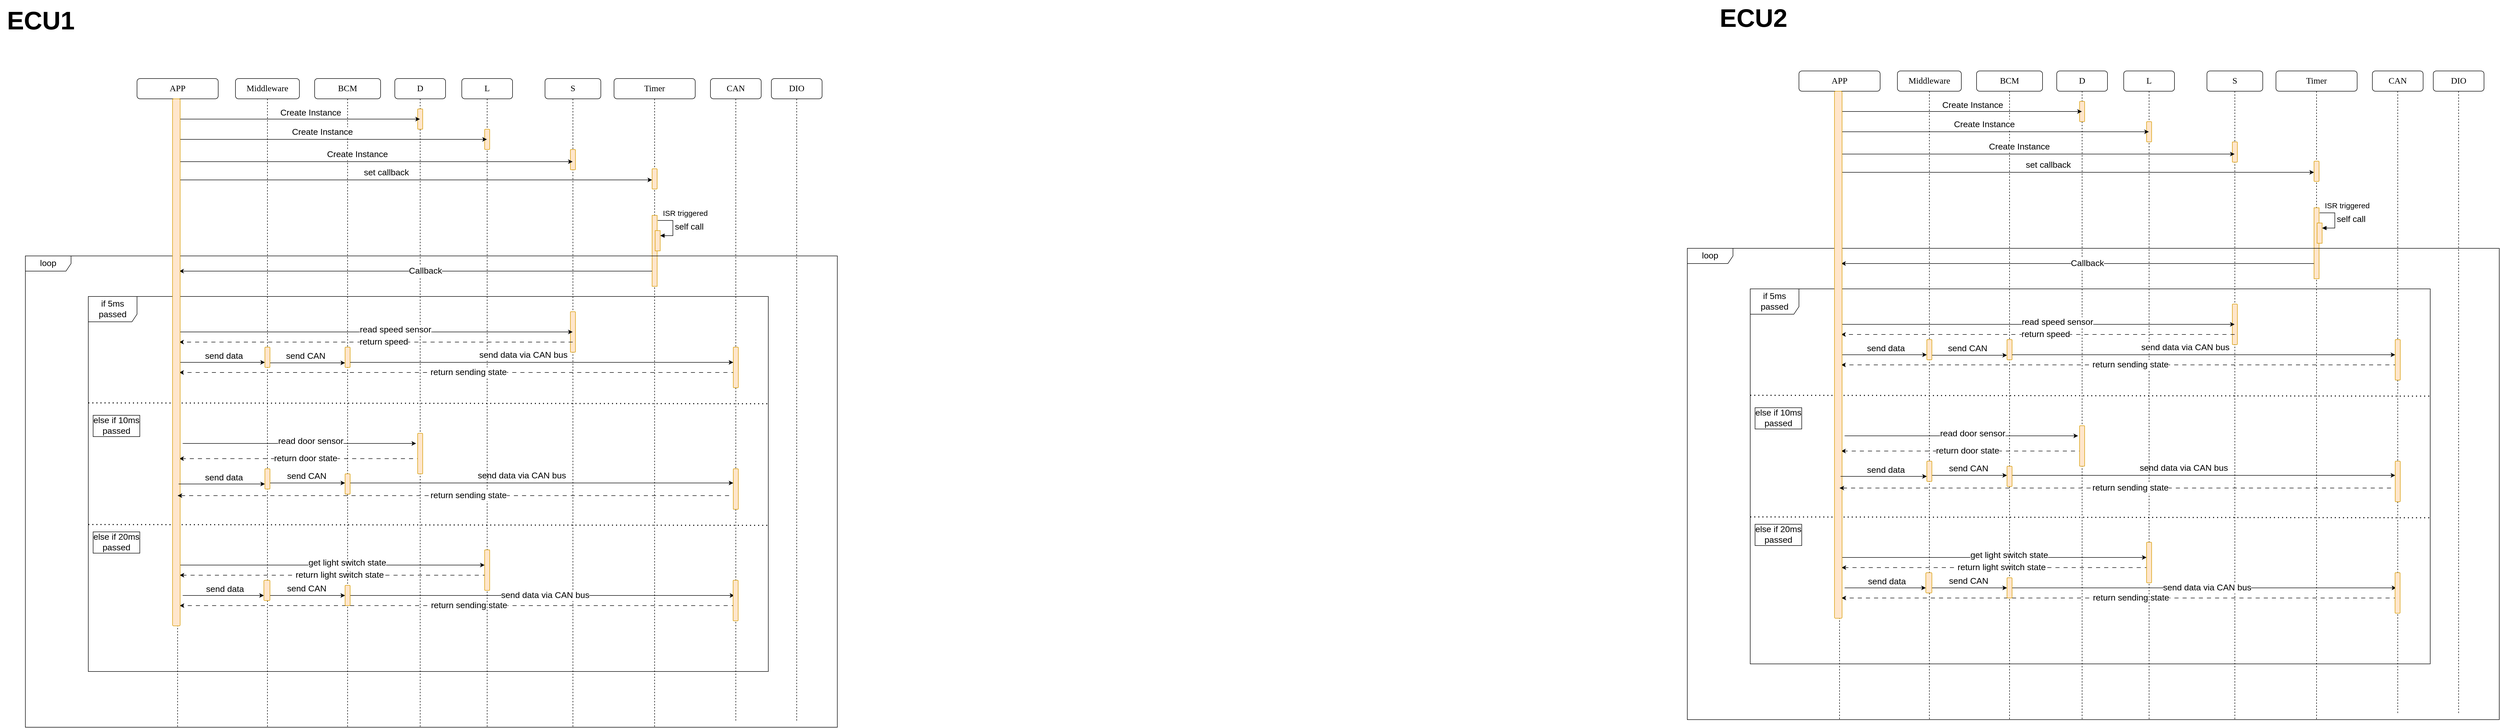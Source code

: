 <mxfile version="20.8.20" type="github">
  <diagram name="Page-1" id="13e1069c-82ec-6db2-03f1-153e76fe0fe0">
    <mxGraphModel dx="2580" dy="1273" grid="0" gridSize="10" guides="1" tooltips="1" connect="1" arrows="1" fold="1" page="1" pageScale="1" pageWidth="3300" pageHeight="2339" background="none" math="0" shadow="0">
      <root>
        <mxCell id="0" />
        <mxCell id="1" parent="0" />
        <mxCell id="7baba1c4bc27f4b0-2" value="&lt;font style=&quot;font-size: 17px;&quot;&gt;Middleware&lt;/font&gt;" style="shape=umlLifeline;perimeter=lifelinePerimeter;whiteSpace=wrap;html=1;container=1;collapsible=0;recursiveResize=0;outlineConnect=0;rounded=1;shadow=0;comic=0;labelBackgroundColor=none;strokeWidth=1;fontFamily=Verdana;fontSize=12;align=center;" parent="1" vertex="1">
          <mxGeometry x="1289" y="545" width="126" height="1280" as="geometry" />
        </mxCell>
        <mxCell id="7baba1c4bc27f4b0-6" value="&lt;font style=&quot;font-size: 17px;&quot;&gt;S&lt;/font&gt;" style="shape=umlLifeline;perimeter=lifelinePerimeter;whiteSpace=wrap;html=1;container=1;collapsible=0;recursiveResize=0;outlineConnect=0;rounded=1;shadow=0;comic=0;labelBackgroundColor=none;strokeWidth=1;fontFamily=Verdana;fontSize=12;align=center;" parent="7baba1c4bc27f4b0-2" vertex="1">
          <mxGeometry x="610" width="110" height="1280" as="geometry" />
        </mxCell>
        <mxCell id="bU0_iT4Fgn5RnMaW8USa-173" value="" style="html=1;points=[];perimeter=orthogonalPerimeter;outlineConnect=0;targetShapes=umlLifeline;portConstraint=eastwest;newEdgeStyle={&quot;edgeStyle&quot;:&quot;elbowEdgeStyle&quot;,&quot;elbow&quot;:&quot;vertical&quot;,&quot;curved&quot;:0,&quot;rounded&quot;:0};rounded=1;labelBorderColor=default;fontSize=17;fillColor=#ffe6cc;strokeColor=#d79b00;" vertex="1" parent="7baba1c4bc27f4b0-6">
          <mxGeometry x="50" y="140" width="10" height="40" as="geometry" />
        </mxCell>
        <mxCell id="bU0_iT4Fgn5RnMaW8USa-187" value="" style="html=1;points=[];perimeter=orthogonalPerimeter;outlineConnect=0;targetShapes=umlLifeline;portConstraint=eastwest;newEdgeStyle={&quot;edgeStyle&quot;:&quot;elbowEdgeStyle&quot;,&quot;elbow&quot;:&quot;vertical&quot;,&quot;curved&quot;:0,&quot;rounded&quot;:0};rounded=1;labelBorderColor=default;fontSize=17;fillColor=#ffe6cc;strokeColor=#d79b00;" vertex="1" parent="7baba1c4bc27f4b0-6">
          <mxGeometry x="50" y="460" width="10" height="80" as="geometry" />
        </mxCell>
        <mxCell id="bU0_iT4Fgn5RnMaW8USa-120" value="" style="endArrow=classic;html=1;rounded=0;fontSize=17;" edge="1" parent="7baba1c4bc27f4b0-2" target="bU0_iT4Fgn5RnMaW8USa-184">
          <mxGeometry width="50" height="50" relative="1" as="geometry">
            <mxPoint x="66" y="1020" as="sourcePoint" />
            <mxPoint x="206" y="1020" as="targetPoint" />
            <Array as="points">
              <mxPoint x="182" y="1020" />
            </Array>
          </mxGeometry>
        </mxCell>
        <mxCell id="bU0_iT4Fgn5RnMaW8USa-121" value="send CAN" style="edgeLabel;html=1;align=center;verticalAlign=middle;resizable=0;points=[];fontSize=17;" vertex="1" connectable="0" parent="bU0_iT4Fgn5RnMaW8USa-120">
          <mxGeometry x="0.165" y="6" relative="1" as="geometry">
            <mxPoint x="-14" y="-7" as="offset" />
          </mxGeometry>
        </mxCell>
        <mxCell id="bU0_iT4Fgn5RnMaW8USa-122" value="" style="endArrow=classic;html=1;rounded=0;fontSize=17;entryX=0.469;entryY=0.308;entryDx=0;entryDy=0;entryPerimeter=0;" edge="1" parent="7baba1c4bc27f4b0-2">
          <mxGeometry width="50" height="50" relative="1" as="geometry">
            <mxPoint x="206" y="1020" as="sourcePoint" />
            <mxPoint x="983" y="1020" as="targetPoint" />
            <Array as="points">
              <mxPoint x="401.32" y="1020" />
              <mxPoint x="531.32" y="1020" />
            </Array>
          </mxGeometry>
        </mxCell>
        <mxCell id="bU0_iT4Fgn5RnMaW8USa-123" value="send data via CAN bus" style="edgeLabel;html=1;align=center;verticalAlign=middle;resizable=0;points=[];fontSize=17;" vertex="1" connectable="0" parent="bU0_iT4Fgn5RnMaW8USa-122">
          <mxGeometry x="-0.221" y="5" relative="1" as="geometry">
            <mxPoint x="101" y="5" as="offset" />
          </mxGeometry>
        </mxCell>
        <mxCell id="bU0_iT4Fgn5RnMaW8USa-125" value="" style="endArrow=classic;html=1;rounded=0;fontSize=17;" edge="1" parent="7baba1c4bc27f4b0-2" target="bU0_iT4Fgn5RnMaW8USa-170">
          <mxGeometry width="50" height="50" relative="1" as="geometry">
            <mxPoint x="-104" y="1020" as="sourcePoint" />
            <mxPoint x="61" y="1020" as="targetPoint" />
          </mxGeometry>
        </mxCell>
        <mxCell id="bU0_iT4Fgn5RnMaW8USa-126" value="send data" style="edgeLabel;html=1;align=center;verticalAlign=middle;resizable=0;points=[];fontSize=17;" vertex="1" connectable="0" parent="bU0_iT4Fgn5RnMaW8USa-125">
          <mxGeometry x="0.366" relative="1" as="geometry">
            <mxPoint x="-27" y="-12" as="offset" />
          </mxGeometry>
        </mxCell>
        <mxCell id="bU0_iT4Fgn5RnMaW8USa-127" value="" style="endArrow=classic;html=1;rounded=0;fontSize=15;dashed=1;dashPattern=8 8;" edge="1" parent="7baba1c4bc27f4b0-2">
          <mxGeometry width="50" height="50" relative="1" as="geometry">
            <mxPoint x="495.5" y="980.0" as="sourcePoint" />
            <mxPoint x="-110" y="980" as="targetPoint" />
            <Array as="points">
              <mxPoint x="-44" y="980" />
            </Array>
          </mxGeometry>
        </mxCell>
        <mxCell id="bU0_iT4Fgn5RnMaW8USa-128" value="&lt;font style=&quot;font-size: 17px;&quot;&gt;return light switch state&lt;br&gt;&lt;/font&gt;" style="edgeLabel;html=1;align=center;verticalAlign=middle;resizable=0;points=[];fontSize=15;" vertex="1" connectable="0" parent="bU0_iT4Fgn5RnMaW8USa-127">
          <mxGeometry x="-0.037" relative="1" as="geometry">
            <mxPoint x="1" as="offset" />
          </mxGeometry>
        </mxCell>
        <mxCell id="bU0_iT4Fgn5RnMaW8USa-129" value="" style="endArrow=classic;html=1;rounded=0;fontSize=17;" edge="1" parent="7baba1c4bc27f4b0-2" target="bU0_iT4Fgn5RnMaW8USa-186">
          <mxGeometry width="50" height="50" relative="1" as="geometry">
            <mxPoint x="-110" y="960" as="sourcePoint" />
            <mxPoint x="486" y="960" as="targetPoint" />
            <Array as="points">
              <mxPoint x="154.32" y="960" />
            </Array>
          </mxGeometry>
        </mxCell>
        <mxCell id="bU0_iT4Fgn5RnMaW8USa-130" value="get light switch state" style="edgeLabel;html=1;align=center;verticalAlign=middle;resizable=0;points=[];fontSize=17;" vertex="1" connectable="0" parent="bU0_iT4Fgn5RnMaW8USa-129">
          <mxGeometry x="0.096" y="4" relative="1" as="geometry">
            <mxPoint as="offset" />
          </mxGeometry>
        </mxCell>
        <mxCell id="bU0_iT4Fgn5RnMaW8USa-131" value="" style="endArrow=classic;html=1;rounded=0;fontSize=15;dashed=1;dashPattern=8 8;" edge="1" parent="7baba1c4bc27f4b0-2">
          <mxGeometry width="50" height="50" relative="1" as="geometry">
            <mxPoint x="986" y="1040" as="sourcePoint" />
            <mxPoint x="-110" y="1040" as="targetPoint" />
            <Array as="points">
              <mxPoint x="586" y="1040" />
            </Array>
          </mxGeometry>
        </mxCell>
        <mxCell id="bU0_iT4Fgn5RnMaW8USa-132" value="&lt;font style=&quot;font-size: 17px;&quot;&gt;return sending state&lt;br&gt;&lt;/font&gt;" style="edgeLabel;html=1;align=center;verticalAlign=middle;resizable=0;points=[];fontSize=15;" vertex="1" connectable="0" parent="bU0_iT4Fgn5RnMaW8USa-131">
          <mxGeometry x="-0.037" relative="1" as="geometry">
            <mxPoint x="1" as="offset" />
          </mxGeometry>
        </mxCell>
        <mxCell id="bU0_iT4Fgn5RnMaW8USa-133" value="if 5ms passed" style="shape=umlFrame;whiteSpace=wrap;html=1;pointerEvents=0;fontSize=17;width=96;height=50;" vertex="1" parent="7baba1c4bc27f4b0-2">
          <mxGeometry x="-290" y="430" width="1340" height="740" as="geometry" />
        </mxCell>
        <mxCell id="bU0_iT4Fgn5RnMaW8USa-159" value="else if 20ms&lt;br&gt;passed" style="text;html=1;align=center;verticalAlign=middle;resizable=0;points=[];autosize=1;strokeColor=none;fillColor=none;fontSize=17;rounded=1;labelBorderColor=default;arcSize=50;" vertex="1" parent="7baba1c4bc27f4b0-2">
          <mxGeometry x="-290" y="890" width="110" height="50" as="geometry" />
        </mxCell>
        <mxCell id="bU0_iT4Fgn5RnMaW8USa-158" value="else if 10ms&lt;br&gt;passed" style="text;html=1;align=center;verticalAlign=middle;resizable=0;points=[];autosize=1;strokeColor=none;fillColor=none;fontSize=17;rounded=1;labelBorderColor=default;" vertex="1" parent="7baba1c4bc27f4b0-2">
          <mxGeometry x="-290" y="660" width="110" height="50" as="geometry" />
        </mxCell>
        <mxCell id="bU0_iT4Fgn5RnMaW8USa-157" value="" style="endArrow=none;dashed=1;html=1;dashPattern=1 3;strokeWidth=2;rounded=0;fontSize=17;entryX=1.002;entryY=0.259;entryDx=0;entryDy=0;entryPerimeter=0;" edge="1" parent="7baba1c4bc27f4b0-2">
          <mxGeometry width="50" height="50" relative="1" as="geometry">
            <mxPoint x="-290" y="640" as="sourcePoint" />
            <mxPoint x="1052.68" y="641.66" as="targetPoint" />
          </mxGeometry>
        </mxCell>
        <mxCell id="7baba1c4bc27f4b0-3" value="&lt;font style=&quot;font-size: 17px;&quot;&gt;BCM&lt;/font&gt;" style="shape=umlLifeline;perimeter=lifelinePerimeter;whiteSpace=wrap;html=1;container=1;collapsible=0;recursiveResize=0;outlineConnect=0;rounded=1;shadow=0;comic=0;labelBackgroundColor=none;strokeWidth=1;fontFamily=Verdana;fontSize=12;align=center;" parent="1" vertex="1">
          <mxGeometry x="1445" y="545" width="130" height="1280" as="geometry" />
        </mxCell>
        <mxCell id="bU0_iT4Fgn5RnMaW8USa-38" value="" style="endArrow=classic;html=1;rounded=0;fontSize=17;" edge="1" parent="7baba1c4bc27f4b0-3">
          <mxGeometry width="50" height="50" relative="1" as="geometry">
            <mxPoint x="-94" y="561" as="sourcePoint" />
            <mxPoint x="60" y="561" as="targetPoint" />
            <Array as="points">
              <mxPoint x="22" y="561" />
            </Array>
          </mxGeometry>
        </mxCell>
        <mxCell id="bU0_iT4Fgn5RnMaW8USa-39" value="send CAN" style="edgeLabel;html=1;align=center;verticalAlign=middle;resizable=0;points=[];fontSize=17;" vertex="1" connectable="0" parent="bU0_iT4Fgn5RnMaW8USa-38">
          <mxGeometry x="0.165" y="6" relative="1" as="geometry">
            <mxPoint x="-14" y="-7" as="offset" />
          </mxGeometry>
        </mxCell>
        <mxCell id="bU0_iT4Fgn5RnMaW8USa-160" value="" style="endArrow=none;dashed=1;html=1;dashPattern=1 3;strokeWidth=2;rounded=0;fontSize=17;entryX=1.002;entryY=0.259;entryDx=0;entryDy=0;entryPerimeter=0;" edge="1" parent="7baba1c4bc27f4b0-3">
          <mxGeometry width="50" height="50" relative="1" as="geometry">
            <mxPoint x="-446" y="880" as="sourcePoint" />
            <mxPoint x="896.68" y="881.66" as="targetPoint" />
          </mxGeometry>
        </mxCell>
        <mxCell id="bU0_iT4Fgn5RnMaW8USa-180" value="" style="html=1;points=[];perimeter=orthogonalPerimeter;outlineConnect=0;targetShapes=umlLifeline;portConstraint=eastwest;newEdgeStyle={&quot;edgeStyle&quot;:&quot;elbowEdgeStyle&quot;,&quot;elbow&quot;:&quot;vertical&quot;,&quot;curved&quot;:0,&quot;rounded&quot;:0};rounded=1;labelBorderColor=default;fontSize=17;fillColor=#ffe6cc;strokeColor=#d79b00;" vertex="1" parent="7baba1c4bc27f4b0-3">
          <mxGeometry x="60" y="530" width="10" height="40" as="geometry" />
        </mxCell>
        <mxCell id="7baba1c4bc27f4b0-4" value="&lt;font style=&quot;font-size: 17px;&quot;&gt;D&lt;/font&gt;" style="shape=umlLifeline;perimeter=lifelinePerimeter;whiteSpace=wrap;html=1;container=1;collapsible=0;recursiveResize=0;outlineConnect=0;rounded=1;shadow=0;comic=0;labelBackgroundColor=none;strokeWidth=1;fontFamily=Verdana;fontSize=12;align=center;" parent="1" vertex="1">
          <mxGeometry x="1603" y="545" width="100" height="1280" as="geometry" />
        </mxCell>
        <mxCell id="bU0_iT4Fgn5RnMaW8USa-109" value="" style="endArrow=classic;html=1;rounded=0;fontSize=17;" edge="1" parent="7baba1c4bc27f4b0-4" target="bU0_iT4Fgn5RnMaW8USa-175">
          <mxGeometry width="50" height="50" relative="1" as="geometry">
            <mxPoint x="-94" y="798" as="sourcePoint" />
            <mxPoint x="672" y="798" as="targetPoint" />
            <Array as="points">
              <mxPoint x="101.32" y="798" />
              <mxPoint x="231.32" y="798" />
            </Array>
          </mxGeometry>
        </mxCell>
        <mxCell id="bU0_iT4Fgn5RnMaW8USa-110" value="send data via CAN bus" style="edgeLabel;html=1;align=center;verticalAlign=middle;resizable=0;points=[];fontSize=17;" vertex="1" connectable="0" parent="bU0_iT4Fgn5RnMaW8USa-109">
          <mxGeometry x="-0.221" y="5" relative="1" as="geometry">
            <mxPoint x="47" y="-9" as="offset" />
          </mxGeometry>
        </mxCell>
        <mxCell id="bU0_iT4Fgn5RnMaW8USa-116" value="" style="endArrow=classic;html=1;rounded=0;fontSize=17;" edge="1" parent="7baba1c4bc27f4b0-4">
          <mxGeometry width="50" height="50" relative="1" as="geometry">
            <mxPoint x="-418" y="720" as="sourcePoint" />
            <mxPoint x="42" y="720" as="targetPoint" />
            <Array as="points">
              <mxPoint x="-135.68" y="720" />
            </Array>
          </mxGeometry>
        </mxCell>
        <mxCell id="bU0_iT4Fgn5RnMaW8USa-117" value="read door sensor" style="edgeLabel;html=1;align=center;verticalAlign=middle;resizable=0;points=[];fontSize=17;" vertex="1" connectable="0" parent="bU0_iT4Fgn5RnMaW8USa-116">
          <mxGeometry x="0.096" y="4" relative="1" as="geometry">
            <mxPoint as="offset" />
          </mxGeometry>
        </mxCell>
        <mxCell id="bU0_iT4Fgn5RnMaW8USa-171" value="" style="html=1;points=[];perimeter=orthogonalPerimeter;outlineConnect=0;targetShapes=umlLifeline;portConstraint=eastwest;newEdgeStyle={&quot;edgeStyle&quot;:&quot;elbowEdgeStyle&quot;,&quot;elbow&quot;:&quot;vertical&quot;,&quot;curved&quot;:0,&quot;rounded&quot;:0};rounded=1;labelBorderColor=default;fontSize=17;fillColor=#ffe6cc;strokeColor=#d79b00;" vertex="1" parent="7baba1c4bc27f4b0-4">
          <mxGeometry x="45" y="60" width="10" height="40" as="geometry" />
        </mxCell>
        <mxCell id="7baba1c4bc27f4b0-5" value="&lt;font style=&quot;font-size: 17px;&quot;&gt;L&lt;/font&gt;" style="shape=umlLifeline;perimeter=lifelinePerimeter;whiteSpace=wrap;html=1;container=1;collapsible=0;recursiveResize=0;outlineConnect=0;rounded=1;shadow=0;comic=0;labelBackgroundColor=none;strokeWidth=1;fontFamily=Verdana;fontSize=12;align=center;" parent="1" vertex="1">
          <mxGeometry x="1735" y="545" width="100" height="1280" as="geometry" />
        </mxCell>
        <mxCell id="bU0_iT4Fgn5RnMaW8USa-172" value="" style="html=1;points=[];perimeter=orthogonalPerimeter;outlineConnect=0;targetShapes=umlLifeline;portConstraint=eastwest;newEdgeStyle={&quot;edgeStyle&quot;:&quot;elbowEdgeStyle&quot;,&quot;elbow&quot;:&quot;vertical&quot;,&quot;curved&quot;:0,&quot;rounded&quot;:0};rounded=1;labelBorderColor=default;fontSize=17;fillColor=#ffe6cc;strokeColor=#d79b00;" vertex="1" parent="7baba1c4bc27f4b0-5">
          <mxGeometry x="45" y="100" width="10" height="40" as="geometry" />
        </mxCell>
        <mxCell id="7baba1c4bc27f4b0-8" value="&lt;font style=&quot;font-size: 17px;&quot;&gt;APP&lt;/font&gt;" style="shape=umlLifeline;perimeter=lifelinePerimeter;whiteSpace=wrap;html=1;container=1;collapsible=0;recursiveResize=0;outlineConnect=0;rounded=1;shadow=0;comic=0;labelBackgroundColor=none;strokeWidth=1;fontFamily=Verdana;fontSize=12;align=center;" parent="1" vertex="1">
          <mxGeometry x="1095" y="545" width="160" height="1280" as="geometry" />
        </mxCell>
        <mxCell id="bU0_iT4Fgn5RnMaW8USa-105" value="" style="endArrow=classic;html=1;rounded=0;fontSize=17;" edge="1" parent="7baba1c4bc27f4b0-8" target="bU0_iT4Fgn5RnMaW8USa-168">
          <mxGeometry width="50" height="50" relative="1" as="geometry">
            <mxPoint x="80" y="560" as="sourcePoint" />
            <mxPoint x="260" y="560" as="targetPoint" />
          </mxGeometry>
        </mxCell>
        <mxCell id="bU0_iT4Fgn5RnMaW8USa-106" value="send data" style="edgeLabel;html=1;align=center;verticalAlign=middle;resizable=0;points=[];fontSize=17;" vertex="1" connectable="0" parent="bU0_iT4Fgn5RnMaW8USa-105">
          <mxGeometry x="0.366" relative="1" as="geometry">
            <mxPoint x="-27" y="-12" as="offset" />
          </mxGeometry>
        </mxCell>
        <mxCell id="bU0_iT4Fgn5RnMaW8USa-4" value="&lt;font style=&quot;font-size: 17px;&quot;&gt;CAN&lt;/font&gt;" style="shape=umlLifeline;perimeter=lifelinePerimeter;whiteSpace=wrap;html=1;container=1;collapsible=0;recursiveResize=0;outlineConnect=0;rounded=1;shadow=0;comic=0;labelBackgroundColor=none;strokeWidth=1;fontFamily=Verdana;fontSize=12;align=center;" vertex="1" parent="1">
          <mxGeometry x="2225" y="545" width="100" height="1270" as="geometry" />
        </mxCell>
        <mxCell id="bU0_iT4Fgn5RnMaW8USa-5" value="&lt;font style=&quot;font-size: 17px;&quot;&gt;DIO&lt;/font&gt;" style="shape=umlLifeline;perimeter=lifelinePerimeter;whiteSpace=wrap;html=1;container=1;collapsible=0;recursiveResize=0;outlineConnect=0;rounded=1;shadow=0;comic=0;labelBackgroundColor=none;strokeWidth=1;fontFamily=Verdana;fontSize=12;align=center;" vertex="1" parent="1">
          <mxGeometry x="2345" y="545" width="100" height="1270" as="geometry" />
        </mxCell>
        <mxCell id="bU0_iT4Fgn5RnMaW8USa-6" value="" style="endArrow=classic;html=1;rounded=0;fontSize=17;startArrow=none;" edge="1" parent="1" source="bU0_iT4Fgn5RnMaW8USa-167" target="7baba1c4bc27f4b0-4">
          <mxGeometry width="50" height="50" relative="1" as="geometry">
            <mxPoint x="1155" y="635" as="sourcePoint" />
            <mxPoint x="1205" y="585" as="targetPoint" />
            <Array as="points">
              <mxPoint x="1365" y="625" />
              <mxPoint x="1495" y="625" />
            </Array>
          </mxGeometry>
        </mxCell>
        <mxCell id="bU0_iT4Fgn5RnMaW8USa-10" value="" style="endArrow=classic;html=1;rounded=0;fontSize=17;" edge="1" parent="1" target="7baba1c4bc27f4b0-6">
          <mxGeometry width="50" height="50" relative="1" as="geometry">
            <mxPoint x="1180" y="709" as="sourcePoint" />
            <mxPoint x="1854.5" y="709" as="targetPoint" />
            <Array as="points">
              <mxPoint x="1356" y="709" />
              <mxPoint x="1486" y="709" />
            </Array>
          </mxGeometry>
        </mxCell>
        <mxCell id="bU0_iT4Fgn5RnMaW8USa-11" value="Create Instance" style="edgeLabel;html=1;align=center;verticalAlign=middle;resizable=0;points=[];fontSize=17;" vertex="1" connectable="0" parent="bU0_iT4Fgn5RnMaW8USa-10">
          <mxGeometry x="-0.221" y="5" relative="1" as="geometry">
            <mxPoint x="47" y="-9" as="offset" />
          </mxGeometry>
        </mxCell>
        <mxCell id="bU0_iT4Fgn5RnMaW8USa-8" value="" style="endArrow=classic;html=1;rounded=0;fontSize=17;" edge="1" parent="1" source="7baba1c4bc27f4b0-8" target="7baba1c4bc27f4b0-5">
          <mxGeometry width="50" height="50" relative="1" as="geometry">
            <mxPoint x="1155" y="665" as="sourcePoint" />
            <mxPoint x="1576" y="665" as="targetPoint" />
            <Array as="points">
              <mxPoint x="1366" y="665" />
              <mxPoint x="1496" y="665" />
            </Array>
          </mxGeometry>
        </mxCell>
        <mxCell id="bU0_iT4Fgn5RnMaW8USa-9" value="Create Instance" style="edgeLabel;html=1;align=center;verticalAlign=middle;resizable=0;points=[];fontSize=17;" vertex="1" connectable="0" parent="bU0_iT4Fgn5RnMaW8USa-8">
          <mxGeometry x="-0.221" y="5" relative="1" as="geometry">
            <mxPoint x="47" y="-9" as="offset" />
          </mxGeometry>
        </mxCell>
        <mxCell id="bU0_iT4Fgn5RnMaW8USa-12" value="" style="endArrow=classic;html=1;rounded=0;fontSize=17;" edge="1" parent="1" source="7baba1c4bc27f4b0-8" target="bU0_iT4Fgn5RnMaW8USa-357">
          <mxGeometry width="50" height="50" relative="1" as="geometry">
            <mxPoint x="1155" y="745" as="sourcePoint" />
            <mxPoint x="1576" y="745" as="targetPoint" />
            <Array as="points">
              <mxPoint x="1366" y="745" />
              <mxPoint x="1496" y="745" />
            </Array>
          </mxGeometry>
        </mxCell>
        <mxCell id="bU0_iT4Fgn5RnMaW8USa-13" value="set callback" style="edgeLabel;html=1;align=center;verticalAlign=middle;resizable=0;points=[];fontSize=17;" vertex="1" connectable="0" parent="bU0_iT4Fgn5RnMaW8USa-12">
          <mxGeometry x="-0.221" y="5" relative="1" as="geometry">
            <mxPoint x="47" y="-9" as="offset" />
          </mxGeometry>
        </mxCell>
        <mxCell id="7baba1c4bc27f4b0-7" value="&lt;font style=&quot;font-size: 17px;&quot;&gt;Timer&lt;/font&gt;" style="shape=umlLifeline;perimeter=lifelinePerimeter;whiteSpace=wrap;html=1;container=1;collapsible=0;recursiveResize=0;outlineConnect=0;rounded=1;shadow=0;comic=0;labelBackgroundColor=none;strokeWidth=1;fontFamily=Verdana;fontSize=12;align=center;" parent="1" vertex="1">
          <mxGeometry x="2035" y="545" width="160" height="1280" as="geometry" />
        </mxCell>
        <mxCell id="bU0_iT4Fgn5RnMaW8USa-20" value="" style="html=1;points=[];perimeter=orthogonalPerimeter;outlineConnect=0;targetShapes=umlLifeline;portConstraint=eastwest;newEdgeStyle={&quot;edgeStyle&quot;:&quot;elbowEdgeStyle&quot;,&quot;elbow&quot;:&quot;vertical&quot;,&quot;curved&quot;:0,&quot;rounded&quot;:0};fontSize=17;fillColor=#ffe6cc;strokeColor=#d79b00;" vertex="1" parent="7baba1c4bc27f4b0-7">
          <mxGeometry x="75" y="270" width="10" height="140" as="geometry" />
        </mxCell>
        <mxCell id="bU0_iT4Fgn5RnMaW8USa-21" value="" style="html=1;points=[];perimeter=orthogonalPerimeter;outlineConnect=0;targetShapes=umlLifeline;portConstraint=eastwest;newEdgeStyle={&quot;edgeStyle&quot;:&quot;elbowEdgeStyle&quot;,&quot;elbow&quot;:&quot;vertical&quot;,&quot;curved&quot;:0,&quot;rounded&quot;:0};fontSize=17;fillColor=#ffe6cc;strokeColor=#d79b00;" vertex="1" parent="7baba1c4bc27f4b0-7">
          <mxGeometry x="81" y="300" width="10" height="40" as="geometry" />
        </mxCell>
        <mxCell id="bU0_iT4Fgn5RnMaW8USa-22" value="self call" style="html=1;align=left;spacingLeft=2;endArrow=block;rounded=0;edgeStyle=orthogonalEdgeStyle;curved=0;rounded=0;fontSize=17;" edge="1" target="bU0_iT4Fgn5RnMaW8USa-21" parent="7baba1c4bc27f4b0-7">
          <mxGeometry relative="1" as="geometry">
            <mxPoint x="86" y="280" as="sourcePoint" />
            <Array as="points">
              <mxPoint x="116" y="310" />
            </Array>
          </mxGeometry>
        </mxCell>
        <mxCell id="bU0_iT4Fgn5RnMaW8USa-24" value="ISR triggered" style="text;html=1;align=center;verticalAlign=middle;resizable=0;points=[];autosize=1;strokeColor=none;fillColor=none;fontSize=15;" vertex="1" parent="7baba1c4bc27f4b0-7">
          <mxGeometry x="85" y="250" width="110" height="30" as="geometry" />
        </mxCell>
        <mxCell id="bU0_iT4Fgn5RnMaW8USa-26" value="" style="endArrow=classic;html=1;rounded=0;fontSize=15;" edge="1" parent="7baba1c4bc27f4b0-7">
          <mxGeometry width="50" height="50" relative="1" as="geometry">
            <mxPoint x="75" y="380" as="sourcePoint" />
            <mxPoint x="-856.722" y="380" as="targetPoint" />
          </mxGeometry>
        </mxCell>
        <mxCell id="bU0_iT4Fgn5RnMaW8USa-27" value="&lt;font style=&quot;font-size: 17px;&quot;&gt;Callback&lt;br&gt;&lt;/font&gt;" style="edgeLabel;html=1;align=center;verticalAlign=middle;resizable=0;points=[];fontSize=15;" vertex="1" connectable="0" parent="bU0_iT4Fgn5RnMaW8USa-26">
          <mxGeometry x="-0.037" relative="1" as="geometry">
            <mxPoint x="1" as="offset" />
          </mxGeometry>
        </mxCell>
        <mxCell id="bU0_iT4Fgn5RnMaW8USa-357" value="" style="html=1;points=[];perimeter=orthogonalPerimeter;outlineConnect=0;targetShapes=umlLifeline;portConstraint=eastwest;newEdgeStyle={&quot;edgeStyle&quot;:&quot;elbowEdgeStyle&quot;,&quot;elbow&quot;:&quot;vertical&quot;,&quot;curved&quot;:0,&quot;rounded&quot;:0};rounded=1;labelBorderColor=default;fontSize=17;fillColor=#ffe6cc;strokeColor=#d79b00;" vertex="1" parent="7baba1c4bc27f4b0-7">
          <mxGeometry x="75" y="178" width="10" height="40" as="geometry" />
        </mxCell>
        <mxCell id="bU0_iT4Fgn5RnMaW8USa-33" value="" style="endArrow=classic;html=1;rounded=0;fontSize=15;dashed=1;dashPattern=8 8;" edge="1" parent="1">
          <mxGeometry width="50" height="50" relative="1" as="geometry">
            <mxPoint x="1953.5" y="1065" as="sourcePoint" />
            <mxPoint x="1178.278" y="1065" as="targetPoint" />
            <Array as="points">
              <mxPoint x="1245" y="1065" />
            </Array>
          </mxGeometry>
        </mxCell>
        <mxCell id="bU0_iT4Fgn5RnMaW8USa-34" value="&lt;font style=&quot;font-size: 17px;&quot;&gt;return speed&lt;br&gt;&lt;/font&gt;" style="edgeLabel;html=1;align=center;verticalAlign=middle;resizable=0;points=[];fontSize=15;" vertex="1" connectable="0" parent="bU0_iT4Fgn5RnMaW8USa-33">
          <mxGeometry x="-0.037" relative="1" as="geometry">
            <mxPoint x="1" as="offset" />
          </mxGeometry>
        </mxCell>
        <mxCell id="bU0_iT4Fgn5RnMaW8USa-31" value="" style="endArrow=classic;html=1;rounded=0;fontSize=17;" edge="1" parent="1">
          <mxGeometry width="50" height="50" relative="1" as="geometry">
            <mxPoint x="1178.278" y="1045" as="sourcePoint" />
            <mxPoint x="1953.5" y="1045" as="targetPoint" />
            <Array as="points">
              <mxPoint x="1443.32" y="1045" />
            </Array>
          </mxGeometry>
        </mxCell>
        <mxCell id="bU0_iT4Fgn5RnMaW8USa-32" value="read speed sensor" style="edgeLabel;html=1;align=center;verticalAlign=middle;resizable=0;points=[];fontSize=17;" vertex="1" connectable="0" parent="bU0_iT4Fgn5RnMaW8USa-31">
          <mxGeometry x="0.096" y="4" relative="1" as="geometry">
            <mxPoint as="offset" />
          </mxGeometry>
        </mxCell>
        <mxCell id="bU0_iT4Fgn5RnMaW8USa-42" value="" style="endArrow=classic;html=1;rounded=0;fontSize=15;dashed=1;dashPattern=8 8;" edge="1" parent="1">
          <mxGeometry width="50" height="50" relative="1" as="geometry">
            <mxPoint x="2274.5" y="1125" as="sourcePoint" />
            <mxPoint x="1178.278" y="1125" as="targetPoint" />
            <Array as="points">
              <mxPoint x="1875" y="1125" />
            </Array>
          </mxGeometry>
        </mxCell>
        <mxCell id="bU0_iT4Fgn5RnMaW8USa-43" value="&lt;font style=&quot;font-size: 17px;&quot;&gt;return sending state&lt;br&gt;&lt;/font&gt;" style="edgeLabel;html=1;align=center;verticalAlign=middle;resizable=0;points=[];fontSize=15;" vertex="1" connectable="0" parent="bU0_iT4Fgn5RnMaW8USa-42">
          <mxGeometry x="-0.037" relative="1" as="geometry">
            <mxPoint x="1" as="offset" />
          </mxGeometry>
        </mxCell>
        <mxCell id="bU0_iT4Fgn5RnMaW8USa-114" value="" style="endArrow=classic;html=1;rounded=0;fontSize=15;dashed=1;dashPattern=8 8;" edge="1" parent="1">
          <mxGeometry width="50" height="50" relative="1" as="geometry">
            <mxPoint x="1655" y="1295" as="sourcePoint" />
            <mxPoint x="1178.278" y="1295" as="targetPoint" />
            <Array as="points">
              <mxPoint x="1241" y="1295" />
            </Array>
          </mxGeometry>
        </mxCell>
        <mxCell id="bU0_iT4Fgn5RnMaW8USa-115" value="&lt;font style=&quot;font-size: 17px;&quot;&gt;return door state&lt;br&gt;&lt;/font&gt;" style="edgeLabel;html=1;align=center;verticalAlign=middle;resizable=0;points=[];fontSize=15;" vertex="1" connectable="0" parent="bU0_iT4Fgn5RnMaW8USa-114">
          <mxGeometry x="-0.037" relative="1" as="geometry">
            <mxPoint x="1" as="offset" />
          </mxGeometry>
        </mxCell>
        <mxCell id="bU0_iT4Fgn5RnMaW8USa-163" value="loop" style="shape=umlFrame;whiteSpace=wrap;html=1;pointerEvents=0;fontSize=17;width=90;height=30;" vertex="1" parent="1">
          <mxGeometry x="875" y="895" width="1600" height="930" as="geometry" />
        </mxCell>
        <mxCell id="bU0_iT4Fgn5RnMaW8USa-165" value="" style="endArrow=none;html=1;rounded=0;fontSize=17;" edge="1" parent="1" source="7baba1c4bc27f4b0-8" target="bU0_iT4Fgn5RnMaW8USa-167">
          <mxGeometry width="50" height="50" relative="1" as="geometry">
            <mxPoint x="1173" y="625" as="sourcePoint" />
            <mxPoint x="1635" y="625" as="targetPoint" />
            <Array as="points" />
          </mxGeometry>
        </mxCell>
        <mxCell id="bU0_iT4Fgn5RnMaW8USa-167" value="" style="html=1;points=[];perimeter=orthogonalPerimeter;outlineConnect=0;targetShapes=umlLifeline;portConstraint=eastwest;newEdgeStyle={&quot;edgeStyle&quot;:&quot;elbowEdgeStyle&quot;,&quot;elbow&quot;:&quot;vertical&quot;,&quot;curved&quot;:0,&quot;rounded&quot;:0};rounded=1;labelBorderColor=default;fontSize=17;fillColor=#ffe6cc;strokeColor=#d79b00;" vertex="1" parent="1">
          <mxGeometry x="1165" y="585" width="15" height="1040" as="geometry" />
        </mxCell>
        <mxCell id="bU0_iT4Fgn5RnMaW8USa-112" value="" style="endArrow=classic;html=1;rounded=0;fontSize=17;" edge="1" parent="1" target="bU0_iT4Fgn5RnMaW8USa-169">
          <mxGeometry width="50" height="50" relative="1" as="geometry">
            <mxPoint x="1176.998" y="1345" as="sourcePoint" />
            <mxPoint x="1357" y="1345" as="targetPoint" />
          </mxGeometry>
        </mxCell>
        <mxCell id="bU0_iT4Fgn5RnMaW8USa-113" value="send data" style="edgeLabel;html=1;align=center;verticalAlign=middle;resizable=0;points=[];fontSize=17;" vertex="1" connectable="0" parent="bU0_iT4Fgn5RnMaW8USa-112">
          <mxGeometry x="0.366" relative="1" as="geometry">
            <mxPoint x="-27" y="-12" as="offset" />
          </mxGeometry>
        </mxCell>
        <mxCell id="bU0_iT4Fgn5RnMaW8USa-118" value="" style="endArrow=classic;html=1;rounded=0;fontSize=15;dashed=1;dashPattern=8 8;" edge="1" parent="1">
          <mxGeometry width="50" height="50" relative="1" as="geometry">
            <mxPoint x="2277.72" y="1368" as="sourcePoint" />
            <mxPoint x="1174.998" y="1368" as="targetPoint" />
            <Array as="points">
              <mxPoint x="1877.72" y="1368" />
            </Array>
          </mxGeometry>
        </mxCell>
        <mxCell id="bU0_iT4Fgn5RnMaW8USa-119" value="&lt;font style=&quot;font-size: 17px;&quot;&gt;return sending state&lt;br&gt;&lt;/font&gt;" style="edgeLabel;html=1;align=center;verticalAlign=middle;resizable=0;points=[];fontSize=15;" vertex="1" connectable="0" parent="bU0_iT4Fgn5RnMaW8USa-118">
          <mxGeometry x="-0.037" relative="1" as="geometry">
            <mxPoint x="1" as="offset" />
          </mxGeometry>
        </mxCell>
        <mxCell id="bU0_iT4Fgn5RnMaW8USa-168" value="" style="html=1;points=[];perimeter=orthogonalPerimeter;outlineConnect=0;targetShapes=umlLifeline;portConstraint=eastwest;newEdgeStyle={&quot;edgeStyle&quot;:&quot;elbowEdgeStyle&quot;,&quot;elbow&quot;:&quot;vertical&quot;,&quot;curved&quot;:0,&quot;rounded&quot;:0};rounded=1;labelBorderColor=default;fontSize=17;fillColor=#ffe6cc;strokeColor=#d79b00;" vertex="1" parent="1">
          <mxGeometry x="1347" y="1075" width="10" height="40" as="geometry" />
        </mxCell>
        <mxCell id="bU0_iT4Fgn5RnMaW8USa-107" value="" style="endArrow=classic;html=1;rounded=0;fontSize=17;" edge="1" parent="1" target="bU0_iT4Fgn5RnMaW8USa-183">
          <mxGeometry width="50" height="50" relative="1" as="geometry">
            <mxPoint x="1355" y="1343" as="sourcePoint" />
            <mxPoint x="1509" y="1343" as="targetPoint" />
            <Array as="points">
              <mxPoint x="1485" y="1343" />
            </Array>
          </mxGeometry>
        </mxCell>
        <mxCell id="bU0_iT4Fgn5RnMaW8USa-108" value="send CAN" style="edgeLabel;html=1;align=center;verticalAlign=middle;resizable=0;points=[];fontSize=17;" vertex="1" connectable="0" parent="bU0_iT4Fgn5RnMaW8USa-107">
          <mxGeometry x="0.165" y="6" relative="1" as="geometry">
            <mxPoint x="-14" y="-7" as="offset" />
          </mxGeometry>
        </mxCell>
        <mxCell id="bU0_iT4Fgn5RnMaW8USa-169" value="" style="html=1;points=[];perimeter=orthogonalPerimeter;outlineConnect=0;targetShapes=umlLifeline;portConstraint=eastwest;newEdgeStyle={&quot;edgeStyle&quot;:&quot;elbowEdgeStyle&quot;,&quot;elbow&quot;:&quot;vertical&quot;,&quot;curved&quot;:0,&quot;rounded&quot;:0};rounded=1;labelBorderColor=default;fontSize=17;fillColor=#ffe6cc;strokeColor=#d79b00;" vertex="1" parent="1">
          <mxGeometry x="1347" y="1315" width="10" height="40" as="geometry" />
        </mxCell>
        <mxCell id="bU0_iT4Fgn5RnMaW8USa-170" value="" style="html=1;points=[];perimeter=orthogonalPerimeter;outlineConnect=0;targetShapes=umlLifeline;portConstraint=eastwest;newEdgeStyle={&quot;edgeStyle&quot;:&quot;elbowEdgeStyle&quot;,&quot;elbow&quot;:&quot;vertical&quot;,&quot;curved&quot;:0,&quot;rounded&quot;:0};rounded=1;labelBorderColor=default;fontSize=17;fillColor=#ffe6cc;strokeColor=#d79b00;" vertex="1" parent="1">
          <mxGeometry x="1345" y="1535" width="12" height="40" as="geometry" />
        </mxCell>
        <mxCell id="bU0_iT4Fgn5RnMaW8USa-174" value="" style="html=1;points=[];perimeter=orthogonalPerimeter;outlineConnect=0;targetShapes=umlLifeline;portConstraint=eastwest;newEdgeStyle={&quot;edgeStyle&quot;:&quot;elbowEdgeStyle&quot;,&quot;elbow&quot;:&quot;vertical&quot;,&quot;curved&quot;:0,&quot;rounded&quot;:0};rounded=1;labelBorderColor=default;fontSize=17;fillColor=#ffe6cc;strokeColor=#d79b00;" vertex="1" parent="1">
          <mxGeometry x="2270" y="1075" width="10" height="80" as="geometry" />
        </mxCell>
        <mxCell id="bU0_iT4Fgn5RnMaW8USa-175" value="" style="html=1;points=[];perimeter=orthogonalPerimeter;outlineConnect=0;targetShapes=umlLifeline;portConstraint=eastwest;newEdgeStyle={&quot;edgeStyle&quot;:&quot;elbowEdgeStyle&quot;,&quot;elbow&quot;:&quot;vertical&quot;,&quot;curved&quot;:0,&quot;rounded&quot;:0};rounded=1;labelBorderColor=default;fontSize=17;fillColor=#ffe6cc;strokeColor=#d79b00;" vertex="1" parent="1">
          <mxGeometry x="2270" y="1315" width="10" height="80" as="geometry" />
        </mxCell>
        <mxCell id="bU0_iT4Fgn5RnMaW8USa-40" value="" style="endArrow=classic;html=1;rounded=0;fontSize=17;" edge="1" parent="1" target="bU0_iT4Fgn5RnMaW8USa-174">
          <mxGeometry width="50" height="50" relative="1" as="geometry">
            <mxPoint x="1515" y="1105" as="sourcePoint" />
            <mxPoint x="2274.5" y="1105" as="targetPoint" />
            <Array as="points">
              <mxPoint x="1690.32" y="1105" />
              <mxPoint x="1820.32" y="1105" />
            </Array>
          </mxGeometry>
        </mxCell>
        <mxCell id="bU0_iT4Fgn5RnMaW8USa-41" value="send data via CAN bus" style="edgeLabel;html=1;align=center;verticalAlign=middle;resizable=0;points=[];fontSize=17;" vertex="1" connectable="0" parent="bU0_iT4Fgn5RnMaW8USa-40">
          <mxGeometry x="-0.221" y="5" relative="1" as="geometry">
            <mxPoint x="47" y="-9" as="offset" />
          </mxGeometry>
        </mxCell>
        <mxCell id="bU0_iT4Fgn5RnMaW8USa-176" value="" style="html=1;points=[];perimeter=orthogonalPerimeter;outlineConnect=0;targetShapes=umlLifeline;portConstraint=eastwest;newEdgeStyle={&quot;edgeStyle&quot;:&quot;elbowEdgeStyle&quot;,&quot;elbow&quot;:&quot;vertical&quot;,&quot;curved&quot;:0,&quot;rounded&quot;:0};rounded=1;labelBorderColor=default;fontSize=17;fillColor=#ffe6cc;strokeColor=#d79b00;" vertex="1" parent="1">
          <mxGeometry x="2269.67" y="1535" width="10" height="80" as="geometry" />
        </mxCell>
        <mxCell id="bU0_iT4Fgn5RnMaW8USa-183" value="" style="html=1;points=[];perimeter=orthogonalPerimeter;outlineConnect=0;targetShapes=umlLifeline;portConstraint=eastwest;newEdgeStyle={&quot;edgeStyle&quot;:&quot;elbowEdgeStyle&quot;,&quot;elbow&quot;:&quot;vertical&quot;,&quot;curved&quot;:0,&quot;rounded&quot;:0};rounded=1;labelBorderColor=default;fontSize=17;fillColor=#ffe6cc;strokeColor=#d79b00;" vertex="1" parent="1">
          <mxGeometry x="1505" y="1325" width="10" height="40" as="geometry" />
        </mxCell>
        <mxCell id="bU0_iT4Fgn5RnMaW8USa-184" value="" style="html=1;points=[];perimeter=orthogonalPerimeter;outlineConnect=0;targetShapes=umlLifeline;portConstraint=eastwest;newEdgeStyle={&quot;edgeStyle&quot;:&quot;elbowEdgeStyle&quot;,&quot;elbow&quot;:&quot;vertical&quot;,&quot;curved&quot;:0,&quot;rounded&quot;:0};rounded=1;labelBorderColor=default;fontSize=17;fillColor=#ffe6cc;strokeColor=#d79b00;" vertex="1" parent="1">
          <mxGeometry x="1505" y="1545" width="10" height="40" as="geometry" />
        </mxCell>
        <mxCell id="bU0_iT4Fgn5RnMaW8USa-185" value="" style="html=1;points=[];perimeter=orthogonalPerimeter;outlineConnect=0;targetShapes=umlLifeline;portConstraint=eastwest;newEdgeStyle={&quot;edgeStyle&quot;:&quot;elbowEdgeStyle&quot;,&quot;elbow&quot;:&quot;vertical&quot;,&quot;curved&quot;:0,&quot;rounded&quot;:0};rounded=1;labelBorderColor=default;fontSize=17;fillColor=#ffe6cc;strokeColor=#d79b00;" vertex="1" parent="1">
          <mxGeometry x="1648" y="1245" width="10" height="80" as="geometry" />
        </mxCell>
        <mxCell id="bU0_iT4Fgn5RnMaW8USa-186" value="" style="html=1;points=[];perimeter=orthogonalPerimeter;outlineConnect=0;targetShapes=umlLifeline;portConstraint=eastwest;newEdgeStyle={&quot;edgeStyle&quot;:&quot;elbowEdgeStyle&quot;,&quot;elbow&quot;:&quot;vertical&quot;,&quot;curved&quot;:0,&quot;rounded&quot;:0};rounded=1;labelBorderColor=default;fontSize=17;fillColor=#ffe6cc;strokeColor=#d79b00;" vertex="1" parent="1">
          <mxGeometry x="1780" y="1475" width="10" height="80" as="geometry" />
        </mxCell>
        <mxCell id="bU0_iT4Fgn5RnMaW8USa-188" value="Create Instance" style="edgeLabel;html=1;align=center;verticalAlign=middle;resizable=0;points=[];fontSize=17;" vertex="1" connectable="0" parent="1">
          <mxGeometry x="1484.996" y="679" as="geometry">
            <mxPoint x="-48" y="-66" as="offset" />
          </mxGeometry>
        </mxCell>
        <mxCell id="bU0_iT4Fgn5RnMaW8USa-189" value="&lt;b&gt;&lt;font style=&quot;font-size: 50px;&quot;&gt;ECU1&lt;/font&gt;&lt;/b&gt;" style="text;html=1;align=center;verticalAlign=middle;resizable=0;points=[];autosize=1;strokeColor=none;fillColor=none;fontSize=17;" vertex="1" parent="1">
          <mxGeometry x="825" y="395" width="160" height="70" as="geometry" />
        </mxCell>
        <mxCell id="bU0_iT4Fgn5RnMaW8USa-355" value="&lt;b&gt;&lt;font style=&quot;font-size: 50px;&quot;&gt;ECU2&lt;br&gt;&lt;/font&gt;&lt;/b&gt;" style="text;html=1;align=center;verticalAlign=middle;resizable=0;points=[];autosize=1;strokeColor=none;fillColor=none;fontSize=17;" vertex="1" parent="1">
          <mxGeometry x="4200" y="390" width="160" height="70" as="geometry" />
        </mxCell>
        <mxCell id="bU0_iT4Fgn5RnMaW8USa-441" value="&lt;font style=&quot;font-size: 17px;&quot;&gt;Middleware&lt;/font&gt;" style="shape=umlLifeline;perimeter=lifelinePerimeter;whiteSpace=wrap;html=1;container=1;collapsible=0;recursiveResize=0;outlineConnect=0;rounded=1;shadow=0;comic=0;labelBackgroundColor=none;strokeWidth=1;fontFamily=Verdana;fontSize=12;align=center;" vertex="1" parent="1">
          <mxGeometry x="4564" y="530" width="126" height="1280" as="geometry" />
        </mxCell>
        <mxCell id="bU0_iT4Fgn5RnMaW8USa-442" value="&lt;font style=&quot;font-size: 17px;&quot;&gt;S&lt;/font&gt;" style="shape=umlLifeline;perimeter=lifelinePerimeter;whiteSpace=wrap;html=1;container=1;collapsible=0;recursiveResize=0;outlineConnect=0;rounded=1;shadow=0;comic=0;labelBackgroundColor=none;strokeWidth=1;fontFamily=Verdana;fontSize=12;align=center;" vertex="1" parent="bU0_iT4Fgn5RnMaW8USa-441">
          <mxGeometry x="610" width="110" height="1280" as="geometry" />
        </mxCell>
        <mxCell id="bU0_iT4Fgn5RnMaW8USa-443" value="" style="html=1;points=[];perimeter=orthogonalPerimeter;outlineConnect=0;targetShapes=umlLifeline;portConstraint=eastwest;newEdgeStyle={&quot;edgeStyle&quot;:&quot;elbowEdgeStyle&quot;,&quot;elbow&quot;:&quot;vertical&quot;,&quot;curved&quot;:0,&quot;rounded&quot;:0};rounded=1;labelBorderColor=default;fontSize=17;fillColor=#ffe6cc;strokeColor=#d79b00;" vertex="1" parent="bU0_iT4Fgn5RnMaW8USa-442">
          <mxGeometry x="50" y="140" width="10" height="40" as="geometry" />
        </mxCell>
        <mxCell id="bU0_iT4Fgn5RnMaW8USa-444" value="" style="html=1;points=[];perimeter=orthogonalPerimeter;outlineConnect=0;targetShapes=umlLifeline;portConstraint=eastwest;newEdgeStyle={&quot;edgeStyle&quot;:&quot;elbowEdgeStyle&quot;,&quot;elbow&quot;:&quot;vertical&quot;,&quot;curved&quot;:0,&quot;rounded&quot;:0};rounded=1;labelBorderColor=default;fontSize=17;fillColor=#ffe6cc;strokeColor=#d79b00;" vertex="1" parent="bU0_iT4Fgn5RnMaW8USa-442">
          <mxGeometry x="50" y="460" width="10" height="80" as="geometry" />
        </mxCell>
        <mxCell id="bU0_iT4Fgn5RnMaW8USa-445" value="" style="endArrow=classic;html=1;rounded=0;fontSize=17;" edge="1" parent="bU0_iT4Fgn5RnMaW8USa-441" target="bU0_iT4Fgn5RnMaW8USa-520">
          <mxGeometry width="50" height="50" relative="1" as="geometry">
            <mxPoint x="66" y="1020" as="sourcePoint" />
            <mxPoint x="206" y="1020" as="targetPoint" />
            <Array as="points">
              <mxPoint x="182" y="1020" />
            </Array>
          </mxGeometry>
        </mxCell>
        <mxCell id="bU0_iT4Fgn5RnMaW8USa-446" value="send CAN" style="edgeLabel;html=1;align=center;verticalAlign=middle;resizable=0;points=[];fontSize=17;" vertex="1" connectable="0" parent="bU0_iT4Fgn5RnMaW8USa-445">
          <mxGeometry x="0.165" y="6" relative="1" as="geometry">
            <mxPoint x="-14" y="-7" as="offset" />
          </mxGeometry>
        </mxCell>
        <mxCell id="bU0_iT4Fgn5RnMaW8USa-447" value="" style="endArrow=classic;html=1;rounded=0;fontSize=17;entryX=0.469;entryY=0.308;entryDx=0;entryDy=0;entryPerimeter=0;" edge="1" parent="bU0_iT4Fgn5RnMaW8USa-441">
          <mxGeometry width="50" height="50" relative="1" as="geometry">
            <mxPoint x="206" y="1020" as="sourcePoint" />
            <mxPoint x="983" y="1020" as="targetPoint" />
            <Array as="points">
              <mxPoint x="401.32" y="1020" />
              <mxPoint x="531.32" y="1020" />
            </Array>
          </mxGeometry>
        </mxCell>
        <mxCell id="bU0_iT4Fgn5RnMaW8USa-448" value="send data via CAN bus" style="edgeLabel;html=1;align=center;verticalAlign=middle;resizable=0;points=[];fontSize=17;" vertex="1" connectable="0" parent="bU0_iT4Fgn5RnMaW8USa-447">
          <mxGeometry x="-0.221" y="5" relative="1" as="geometry">
            <mxPoint x="101" y="5" as="offset" />
          </mxGeometry>
        </mxCell>
        <mxCell id="bU0_iT4Fgn5RnMaW8USa-449" value="" style="endArrow=classic;html=1;rounded=0;fontSize=17;" edge="1" parent="bU0_iT4Fgn5RnMaW8USa-441" target="bU0_iT4Fgn5RnMaW8USa-513">
          <mxGeometry width="50" height="50" relative="1" as="geometry">
            <mxPoint x="-104" y="1020" as="sourcePoint" />
            <mxPoint x="61" y="1020" as="targetPoint" />
          </mxGeometry>
        </mxCell>
        <mxCell id="bU0_iT4Fgn5RnMaW8USa-450" value="send data" style="edgeLabel;html=1;align=center;verticalAlign=middle;resizable=0;points=[];fontSize=17;" vertex="1" connectable="0" parent="bU0_iT4Fgn5RnMaW8USa-449">
          <mxGeometry x="0.366" relative="1" as="geometry">
            <mxPoint x="-27" y="-12" as="offset" />
          </mxGeometry>
        </mxCell>
        <mxCell id="bU0_iT4Fgn5RnMaW8USa-451" value="" style="endArrow=classic;html=1;rounded=0;fontSize=15;dashed=1;dashPattern=8 8;" edge="1" parent="bU0_iT4Fgn5RnMaW8USa-441">
          <mxGeometry width="50" height="50" relative="1" as="geometry">
            <mxPoint x="495.5" y="980.0" as="sourcePoint" />
            <mxPoint x="-110" y="980" as="targetPoint" />
            <Array as="points">
              <mxPoint x="-44" y="980" />
            </Array>
          </mxGeometry>
        </mxCell>
        <mxCell id="bU0_iT4Fgn5RnMaW8USa-452" value="&lt;font style=&quot;font-size: 17px;&quot;&gt;return light switch state&lt;br&gt;&lt;/font&gt;" style="edgeLabel;html=1;align=center;verticalAlign=middle;resizable=0;points=[];fontSize=15;" vertex="1" connectable="0" parent="bU0_iT4Fgn5RnMaW8USa-451">
          <mxGeometry x="-0.037" relative="1" as="geometry">
            <mxPoint x="1" as="offset" />
          </mxGeometry>
        </mxCell>
        <mxCell id="bU0_iT4Fgn5RnMaW8USa-453" value="" style="endArrow=classic;html=1;rounded=0;fontSize=17;" edge="1" parent="bU0_iT4Fgn5RnMaW8USa-441" target="bU0_iT4Fgn5RnMaW8USa-522">
          <mxGeometry width="50" height="50" relative="1" as="geometry">
            <mxPoint x="-110" y="960" as="sourcePoint" />
            <mxPoint x="486" y="960" as="targetPoint" />
            <Array as="points">
              <mxPoint x="154.32" y="960" />
            </Array>
          </mxGeometry>
        </mxCell>
        <mxCell id="bU0_iT4Fgn5RnMaW8USa-454" value="get light switch state" style="edgeLabel;html=1;align=center;verticalAlign=middle;resizable=0;points=[];fontSize=17;" vertex="1" connectable="0" parent="bU0_iT4Fgn5RnMaW8USa-453">
          <mxGeometry x="0.096" y="4" relative="1" as="geometry">
            <mxPoint as="offset" />
          </mxGeometry>
        </mxCell>
        <mxCell id="bU0_iT4Fgn5RnMaW8USa-455" value="" style="endArrow=classic;html=1;rounded=0;fontSize=15;dashed=1;dashPattern=8 8;" edge="1" parent="bU0_iT4Fgn5RnMaW8USa-441">
          <mxGeometry width="50" height="50" relative="1" as="geometry">
            <mxPoint x="986" y="1040" as="sourcePoint" />
            <mxPoint x="-110" y="1040" as="targetPoint" />
            <Array as="points">
              <mxPoint x="586" y="1040" />
            </Array>
          </mxGeometry>
        </mxCell>
        <mxCell id="bU0_iT4Fgn5RnMaW8USa-456" value="&lt;font style=&quot;font-size: 17px;&quot;&gt;return sending state&lt;br&gt;&lt;/font&gt;" style="edgeLabel;html=1;align=center;verticalAlign=middle;resizable=0;points=[];fontSize=15;" vertex="1" connectable="0" parent="bU0_iT4Fgn5RnMaW8USa-455">
          <mxGeometry x="-0.037" relative="1" as="geometry">
            <mxPoint x="1" as="offset" />
          </mxGeometry>
        </mxCell>
        <mxCell id="bU0_iT4Fgn5RnMaW8USa-457" value="if 5ms passed" style="shape=umlFrame;whiteSpace=wrap;html=1;pointerEvents=0;fontSize=17;width=96;height=50;" vertex="1" parent="bU0_iT4Fgn5RnMaW8USa-441">
          <mxGeometry x="-290" y="430" width="1340" height="740" as="geometry" />
        </mxCell>
        <mxCell id="bU0_iT4Fgn5RnMaW8USa-458" value="else if 20ms&lt;br&gt;passed" style="text;html=1;align=center;verticalAlign=middle;resizable=0;points=[];autosize=1;strokeColor=none;fillColor=none;fontSize=17;rounded=1;labelBorderColor=default;arcSize=50;" vertex="1" parent="bU0_iT4Fgn5RnMaW8USa-441">
          <mxGeometry x="-290" y="890" width="110" height="50" as="geometry" />
        </mxCell>
        <mxCell id="bU0_iT4Fgn5RnMaW8USa-459" value="else if 10ms&lt;br&gt;passed" style="text;html=1;align=center;verticalAlign=middle;resizable=0;points=[];autosize=1;strokeColor=none;fillColor=none;fontSize=17;rounded=1;labelBorderColor=default;" vertex="1" parent="bU0_iT4Fgn5RnMaW8USa-441">
          <mxGeometry x="-290" y="660" width="110" height="50" as="geometry" />
        </mxCell>
        <mxCell id="bU0_iT4Fgn5RnMaW8USa-460" value="" style="endArrow=none;dashed=1;html=1;dashPattern=1 3;strokeWidth=2;rounded=0;fontSize=17;entryX=1.002;entryY=0.259;entryDx=0;entryDy=0;entryPerimeter=0;" edge="1" parent="bU0_iT4Fgn5RnMaW8USa-441">
          <mxGeometry width="50" height="50" relative="1" as="geometry">
            <mxPoint x="-290" y="640" as="sourcePoint" />
            <mxPoint x="1052.68" y="641.66" as="targetPoint" />
          </mxGeometry>
        </mxCell>
        <mxCell id="bU0_iT4Fgn5RnMaW8USa-461" value="&lt;font style=&quot;font-size: 17px;&quot;&gt;BCM&lt;/font&gt;" style="shape=umlLifeline;perimeter=lifelinePerimeter;whiteSpace=wrap;html=1;container=1;collapsible=0;recursiveResize=0;outlineConnect=0;rounded=1;shadow=0;comic=0;labelBackgroundColor=none;strokeWidth=1;fontFamily=Verdana;fontSize=12;align=center;" vertex="1" parent="1">
          <mxGeometry x="4720" y="530" width="130" height="1280" as="geometry" />
        </mxCell>
        <mxCell id="bU0_iT4Fgn5RnMaW8USa-462" value="" style="endArrow=classic;html=1;rounded=0;fontSize=17;" edge="1" parent="bU0_iT4Fgn5RnMaW8USa-461">
          <mxGeometry width="50" height="50" relative="1" as="geometry">
            <mxPoint x="-94" y="561" as="sourcePoint" />
            <mxPoint x="60" y="561" as="targetPoint" />
            <Array as="points">
              <mxPoint x="22" y="561" />
            </Array>
          </mxGeometry>
        </mxCell>
        <mxCell id="bU0_iT4Fgn5RnMaW8USa-463" value="send CAN" style="edgeLabel;html=1;align=center;verticalAlign=middle;resizable=0;points=[];fontSize=17;" vertex="1" connectable="0" parent="bU0_iT4Fgn5RnMaW8USa-462">
          <mxGeometry x="0.165" y="6" relative="1" as="geometry">
            <mxPoint x="-14" y="-7" as="offset" />
          </mxGeometry>
        </mxCell>
        <mxCell id="bU0_iT4Fgn5RnMaW8USa-464" value="" style="endArrow=none;dashed=1;html=1;dashPattern=1 3;strokeWidth=2;rounded=0;fontSize=17;entryX=1.002;entryY=0.259;entryDx=0;entryDy=0;entryPerimeter=0;" edge="1" parent="bU0_iT4Fgn5RnMaW8USa-461">
          <mxGeometry width="50" height="50" relative="1" as="geometry">
            <mxPoint x="-446" y="880" as="sourcePoint" />
            <mxPoint x="896.68" y="881.66" as="targetPoint" />
          </mxGeometry>
        </mxCell>
        <mxCell id="bU0_iT4Fgn5RnMaW8USa-465" value="" style="html=1;points=[];perimeter=orthogonalPerimeter;outlineConnect=0;targetShapes=umlLifeline;portConstraint=eastwest;newEdgeStyle={&quot;edgeStyle&quot;:&quot;elbowEdgeStyle&quot;,&quot;elbow&quot;:&quot;vertical&quot;,&quot;curved&quot;:0,&quot;rounded&quot;:0};rounded=1;labelBorderColor=default;fontSize=17;fillColor=#ffe6cc;strokeColor=#d79b00;" vertex="1" parent="bU0_iT4Fgn5RnMaW8USa-461">
          <mxGeometry x="60" y="530" width="10" height="40" as="geometry" />
        </mxCell>
        <mxCell id="bU0_iT4Fgn5RnMaW8USa-466" value="&lt;font style=&quot;font-size: 17px;&quot;&gt;D&lt;/font&gt;" style="shape=umlLifeline;perimeter=lifelinePerimeter;whiteSpace=wrap;html=1;container=1;collapsible=0;recursiveResize=0;outlineConnect=0;rounded=1;shadow=0;comic=0;labelBackgroundColor=none;strokeWidth=1;fontFamily=Verdana;fontSize=12;align=center;" vertex="1" parent="1">
          <mxGeometry x="4878" y="530" width="100" height="1280" as="geometry" />
        </mxCell>
        <mxCell id="bU0_iT4Fgn5RnMaW8USa-467" value="" style="endArrow=classic;html=1;rounded=0;fontSize=17;" edge="1" parent="bU0_iT4Fgn5RnMaW8USa-466" target="bU0_iT4Fgn5RnMaW8USa-515">
          <mxGeometry width="50" height="50" relative="1" as="geometry">
            <mxPoint x="-94" y="798" as="sourcePoint" />
            <mxPoint x="672" y="798" as="targetPoint" />
            <Array as="points">
              <mxPoint x="101.32" y="798" />
              <mxPoint x="231.32" y="798" />
            </Array>
          </mxGeometry>
        </mxCell>
        <mxCell id="bU0_iT4Fgn5RnMaW8USa-468" value="send data via CAN bus" style="edgeLabel;html=1;align=center;verticalAlign=middle;resizable=0;points=[];fontSize=17;" vertex="1" connectable="0" parent="bU0_iT4Fgn5RnMaW8USa-467">
          <mxGeometry x="-0.221" y="5" relative="1" as="geometry">
            <mxPoint x="47" y="-9" as="offset" />
          </mxGeometry>
        </mxCell>
        <mxCell id="bU0_iT4Fgn5RnMaW8USa-469" value="" style="endArrow=classic;html=1;rounded=0;fontSize=17;" edge="1" parent="bU0_iT4Fgn5RnMaW8USa-466">
          <mxGeometry width="50" height="50" relative="1" as="geometry">
            <mxPoint x="-418" y="720" as="sourcePoint" />
            <mxPoint x="42" y="720" as="targetPoint" />
            <Array as="points">
              <mxPoint x="-135.68" y="720" />
            </Array>
          </mxGeometry>
        </mxCell>
        <mxCell id="bU0_iT4Fgn5RnMaW8USa-470" value="read door sensor" style="edgeLabel;html=1;align=center;verticalAlign=middle;resizable=0;points=[];fontSize=17;" vertex="1" connectable="0" parent="bU0_iT4Fgn5RnMaW8USa-469">
          <mxGeometry x="0.096" y="4" relative="1" as="geometry">
            <mxPoint as="offset" />
          </mxGeometry>
        </mxCell>
        <mxCell id="bU0_iT4Fgn5RnMaW8USa-471" value="" style="html=1;points=[];perimeter=orthogonalPerimeter;outlineConnect=0;targetShapes=umlLifeline;portConstraint=eastwest;newEdgeStyle={&quot;edgeStyle&quot;:&quot;elbowEdgeStyle&quot;,&quot;elbow&quot;:&quot;vertical&quot;,&quot;curved&quot;:0,&quot;rounded&quot;:0};rounded=1;labelBorderColor=default;fontSize=17;fillColor=#ffe6cc;strokeColor=#d79b00;" vertex="1" parent="bU0_iT4Fgn5RnMaW8USa-466">
          <mxGeometry x="45" y="60" width="10" height="40" as="geometry" />
        </mxCell>
        <mxCell id="bU0_iT4Fgn5RnMaW8USa-472" value="&lt;font style=&quot;font-size: 17px;&quot;&gt;L&lt;/font&gt;" style="shape=umlLifeline;perimeter=lifelinePerimeter;whiteSpace=wrap;html=1;container=1;collapsible=0;recursiveResize=0;outlineConnect=0;rounded=1;shadow=0;comic=0;labelBackgroundColor=none;strokeWidth=1;fontFamily=Verdana;fontSize=12;align=center;" vertex="1" parent="1">
          <mxGeometry x="5010" y="530" width="100" height="1280" as="geometry" />
        </mxCell>
        <mxCell id="bU0_iT4Fgn5RnMaW8USa-473" value="" style="html=1;points=[];perimeter=orthogonalPerimeter;outlineConnect=0;targetShapes=umlLifeline;portConstraint=eastwest;newEdgeStyle={&quot;edgeStyle&quot;:&quot;elbowEdgeStyle&quot;,&quot;elbow&quot;:&quot;vertical&quot;,&quot;curved&quot;:0,&quot;rounded&quot;:0};rounded=1;labelBorderColor=default;fontSize=17;fillColor=#ffe6cc;strokeColor=#d79b00;" vertex="1" parent="bU0_iT4Fgn5RnMaW8USa-472">
          <mxGeometry x="45" y="100" width="10" height="40" as="geometry" />
        </mxCell>
        <mxCell id="bU0_iT4Fgn5RnMaW8USa-474" value="&lt;font style=&quot;font-size: 17px;&quot;&gt;APP&lt;/font&gt;" style="shape=umlLifeline;perimeter=lifelinePerimeter;whiteSpace=wrap;html=1;container=1;collapsible=0;recursiveResize=0;outlineConnect=0;rounded=1;shadow=0;comic=0;labelBackgroundColor=none;strokeWidth=1;fontFamily=Verdana;fontSize=12;align=center;" vertex="1" parent="1">
          <mxGeometry x="4370" y="530" width="160" height="1280" as="geometry" />
        </mxCell>
        <mxCell id="bU0_iT4Fgn5RnMaW8USa-475" value="" style="endArrow=classic;html=1;rounded=0;fontSize=17;" edge="1" parent="bU0_iT4Fgn5RnMaW8USa-474" target="bU0_iT4Fgn5RnMaW8USa-509">
          <mxGeometry width="50" height="50" relative="1" as="geometry">
            <mxPoint x="80" y="560" as="sourcePoint" />
            <mxPoint x="260" y="560" as="targetPoint" />
          </mxGeometry>
        </mxCell>
        <mxCell id="bU0_iT4Fgn5RnMaW8USa-476" value="send data" style="edgeLabel;html=1;align=center;verticalAlign=middle;resizable=0;points=[];fontSize=17;" vertex="1" connectable="0" parent="bU0_iT4Fgn5RnMaW8USa-475">
          <mxGeometry x="0.366" relative="1" as="geometry">
            <mxPoint x="-27" y="-12" as="offset" />
          </mxGeometry>
        </mxCell>
        <mxCell id="bU0_iT4Fgn5RnMaW8USa-477" value="&lt;font style=&quot;font-size: 17px;&quot;&gt;CAN&lt;/font&gt;" style="shape=umlLifeline;perimeter=lifelinePerimeter;whiteSpace=wrap;html=1;container=1;collapsible=0;recursiveResize=0;outlineConnect=0;rounded=1;shadow=0;comic=0;labelBackgroundColor=none;strokeWidth=1;fontFamily=Verdana;fontSize=12;align=center;" vertex="1" parent="1">
          <mxGeometry x="5500" y="530" width="100" height="1270" as="geometry" />
        </mxCell>
        <mxCell id="bU0_iT4Fgn5RnMaW8USa-478" value="&lt;font style=&quot;font-size: 17px;&quot;&gt;DIO&lt;/font&gt;" style="shape=umlLifeline;perimeter=lifelinePerimeter;whiteSpace=wrap;html=1;container=1;collapsible=0;recursiveResize=0;outlineConnect=0;rounded=1;shadow=0;comic=0;labelBackgroundColor=none;strokeWidth=1;fontFamily=Verdana;fontSize=12;align=center;" vertex="1" parent="1">
          <mxGeometry x="5620" y="530" width="100" height="1270" as="geometry" />
        </mxCell>
        <mxCell id="bU0_iT4Fgn5RnMaW8USa-479" value="" style="endArrow=classic;html=1;rounded=0;fontSize=17;startArrow=none;" edge="1" parent="1" source="bU0_iT4Fgn5RnMaW8USa-504" target="bU0_iT4Fgn5RnMaW8USa-466">
          <mxGeometry width="50" height="50" relative="1" as="geometry">
            <mxPoint x="4430" y="620" as="sourcePoint" />
            <mxPoint x="4480" y="570" as="targetPoint" />
            <Array as="points">
              <mxPoint x="4640" y="610" />
              <mxPoint x="4770" y="610" />
            </Array>
          </mxGeometry>
        </mxCell>
        <mxCell id="bU0_iT4Fgn5RnMaW8USa-480" value="" style="endArrow=classic;html=1;rounded=0;fontSize=17;" edge="1" parent="1" target="bU0_iT4Fgn5RnMaW8USa-442">
          <mxGeometry width="50" height="50" relative="1" as="geometry">
            <mxPoint x="4455" y="694" as="sourcePoint" />
            <mxPoint x="5129.5" y="694" as="targetPoint" />
            <Array as="points">
              <mxPoint x="4631" y="694" />
              <mxPoint x="4761" y="694" />
            </Array>
          </mxGeometry>
        </mxCell>
        <mxCell id="bU0_iT4Fgn5RnMaW8USa-481" value="Create Instance" style="edgeLabel;html=1;align=center;verticalAlign=middle;resizable=0;points=[];fontSize=17;" vertex="1" connectable="0" parent="bU0_iT4Fgn5RnMaW8USa-480">
          <mxGeometry x="-0.221" y="5" relative="1" as="geometry">
            <mxPoint x="47" y="-9" as="offset" />
          </mxGeometry>
        </mxCell>
        <mxCell id="bU0_iT4Fgn5RnMaW8USa-482" value="" style="endArrow=classic;html=1;rounded=0;fontSize=17;" edge="1" parent="1" source="bU0_iT4Fgn5RnMaW8USa-474" target="bU0_iT4Fgn5RnMaW8USa-472">
          <mxGeometry width="50" height="50" relative="1" as="geometry">
            <mxPoint x="4430" y="650" as="sourcePoint" />
            <mxPoint x="4851" y="650" as="targetPoint" />
            <Array as="points">
              <mxPoint x="4641" y="650" />
              <mxPoint x="4771" y="650" />
            </Array>
          </mxGeometry>
        </mxCell>
        <mxCell id="bU0_iT4Fgn5RnMaW8USa-483" value="Create Instance" style="edgeLabel;html=1;align=center;verticalAlign=middle;resizable=0;points=[];fontSize=17;" vertex="1" connectable="0" parent="bU0_iT4Fgn5RnMaW8USa-482">
          <mxGeometry x="-0.221" y="5" relative="1" as="geometry">
            <mxPoint x="47" y="-9" as="offset" />
          </mxGeometry>
        </mxCell>
        <mxCell id="bU0_iT4Fgn5RnMaW8USa-484" value="" style="endArrow=classic;html=1;rounded=0;fontSize=17;" edge="1" parent="1" source="bU0_iT4Fgn5RnMaW8USa-474" target="bU0_iT4Fgn5RnMaW8USa-493">
          <mxGeometry width="50" height="50" relative="1" as="geometry">
            <mxPoint x="4430" y="730" as="sourcePoint" />
            <mxPoint x="4851" y="730" as="targetPoint" />
            <Array as="points">
              <mxPoint x="4641" y="730" />
              <mxPoint x="4771" y="730" />
            </Array>
          </mxGeometry>
        </mxCell>
        <mxCell id="bU0_iT4Fgn5RnMaW8USa-485" value="set callback" style="edgeLabel;html=1;align=center;verticalAlign=middle;resizable=0;points=[];fontSize=17;" vertex="1" connectable="0" parent="bU0_iT4Fgn5RnMaW8USa-484">
          <mxGeometry x="-0.221" y="5" relative="1" as="geometry">
            <mxPoint x="47" y="-9" as="offset" />
          </mxGeometry>
        </mxCell>
        <mxCell id="bU0_iT4Fgn5RnMaW8USa-486" value="&lt;font style=&quot;font-size: 17px;&quot;&gt;Timer&lt;/font&gt;" style="shape=umlLifeline;perimeter=lifelinePerimeter;whiteSpace=wrap;html=1;container=1;collapsible=0;recursiveResize=0;outlineConnect=0;rounded=1;shadow=0;comic=0;labelBackgroundColor=none;strokeWidth=1;fontFamily=Verdana;fontSize=12;align=center;" vertex="1" parent="1">
          <mxGeometry x="5310" y="530" width="160" height="1280" as="geometry" />
        </mxCell>
        <mxCell id="bU0_iT4Fgn5RnMaW8USa-487" value="" style="html=1;points=[];perimeter=orthogonalPerimeter;outlineConnect=0;targetShapes=umlLifeline;portConstraint=eastwest;newEdgeStyle={&quot;edgeStyle&quot;:&quot;elbowEdgeStyle&quot;,&quot;elbow&quot;:&quot;vertical&quot;,&quot;curved&quot;:0,&quot;rounded&quot;:0};fontSize=17;fillColor=#ffe6cc;strokeColor=#d79b00;" vertex="1" parent="bU0_iT4Fgn5RnMaW8USa-486">
          <mxGeometry x="75" y="270" width="10" height="140" as="geometry" />
        </mxCell>
        <mxCell id="bU0_iT4Fgn5RnMaW8USa-488" value="" style="html=1;points=[];perimeter=orthogonalPerimeter;outlineConnect=0;targetShapes=umlLifeline;portConstraint=eastwest;newEdgeStyle={&quot;edgeStyle&quot;:&quot;elbowEdgeStyle&quot;,&quot;elbow&quot;:&quot;vertical&quot;,&quot;curved&quot;:0,&quot;rounded&quot;:0};fontSize=17;fillColor=#ffe6cc;strokeColor=#d79b00;" vertex="1" parent="bU0_iT4Fgn5RnMaW8USa-486">
          <mxGeometry x="81" y="300" width="10" height="40" as="geometry" />
        </mxCell>
        <mxCell id="bU0_iT4Fgn5RnMaW8USa-489" value="self call" style="html=1;align=left;spacingLeft=2;endArrow=block;rounded=0;edgeStyle=orthogonalEdgeStyle;curved=0;rounded=0;fontSize=17;" edge="1" parent="bU0_iT4Fgn5RnMaW8USa-486" target="bU0_iT4Fgn5RnMaW8USa-488">
          <mxGeometry relative="1" as="geometry">
            <mxPoint x="86" y="280" as="sourcePoint" />
            <Array as="points">
              <mxPoint x="116" y="310" />
            </Array>
          </mxGeometry>
        </mxCell>
        <mxCell id="bU0_iT4Fgn5RnMaW8USa-490" value="ISR triggered" style="text;html=1;align=center;verticalAlign=middle;resizable=0;points=[];autosize=1;strokeColor=none;fillColor=none;fontSize=15;" vertex="1" parent="bU0_iT4Fgn5RnMaW8USa-486">
          <mxGeometry x="85" y="250" width="110" height="30" as="geometry" />
        </mxCell>
        <mxCell id="bU0_iT4Fgn5RnMaW8USa-491" value="" style="endArrow=classic;html=1;rounded=0;fontSize=15;" edge="1" parent="bU0_iT4Fgn5RnMaW8USa-486">
          <mxGeometry width="50" height="50" relative="1" as="geometry">
            <mxPoint x="75" y="380" as="sourcePoint" />
            <mxPoint x="-856.722" y="380" as="targetPoint" />
          </mxGeometry>
        </mxCell>
        <mxCell id="bU0_iT4Fgn5RnMaW8USa-492" value="&lt;font style=&quot;font-size: 17px;&quot;&gt;Callback&lt;br&gt;&lt;/font&gt;" style="edgeLabel;html=1;align=center;verticalAlign=middle;resizable=0;points=[];fontSize=15;" vertex="1" connectable="0" parent="bU0_iT4Fgn5RnMaW8USa-491">
          <mxGeometry x="-0.037" relative="1" as="geometry">
            <mxPoint x="1" as="offset" />
          </mxGeometry>
        </mxCell>
        <mxCell id="bU0_iT4Fgn5RnMaW8USa-493" value="" style="html=1;points=[];perimeter=orthogonalPerimeter;outlineConnect=0;targetShapes=umlLifeline;portConstraint=eastwest;newEdgeStyle={&quot;edgeStyle&quot;:&quot;elbowEdgeStyle&quot;,&quot;elbow&quot;:&quot;vertical&quot;,&quot;curved&quot;:0,&quot;rounded&quot;:0};rounded=1;labelBorderColor=default;fontSize=17;fillColor=#ffe6cc;strokeColor=#d79b00;" vertex="1" parent="bU0_iT4Fgn5RnMaW8USa-486">
          <mxGeometry x="75" y="178" width="10" height="40" as="geometry" />
        </mxCell>
        <mxCell id="bU0_iT4Fgn5RnMaW8USa-494" value="" style="endArrow=classic;html=1;rounded=0;fontSize=15;dashed=1;dashPattern=8 8;" edge="1" parent="1">
          <mxGeometry width="50" height="50" relative="1" as="geometry">
            <mxPoint x="5228.5" y="1050" as="sourcePoint" />
            <mxPoint x="4453.278" y="1050" as="targetPoint" />
            <Array as="points">
              <mxPoint x="4520" y="1050" />
            </Array>
          </mxGeometry>
        </mxCell>
        <mxCell id="bU0_iT4Fgn5RnMaW8USa-495" value="&lt;font style=&quot;font-size: 17px;&quot;&gt;return speed&lt;br&gt;&lt;/font&gt;" style="edgeLabel;html=1;align=center;verticalAlign=middle;resizable=0;points=[];fontSize=15;" vertex="1" connectable="0" parent="bU0_iT4Fgn5RnMaW8USa-494">
          <mxGeometry x="-0.037" relative="1" as="geometry">
            <mxPoint x="1" as="offset" />
          </mxGeometry>
        </mxCell>
        <mxCell id="bU0_iT4Fgn5RnMaW8USa-496" value="" style="endArrow=classic;html=1;rounded=0;fontSize=17;" edge="1" parent="1">
          <mxGeometry width="50" height="50" relative="1" as="geometry">
            <mxPoint x="4453.278" y="1030" as="sourcePoint" />
            <mxPoint x="5228.5" y="1030" as="targetPoint" />
            <Array as="points">
              <mxPoint x="4718.32" y="1030" />
            </Array>
          </mxGeometry>
        </mxCell>
        <mxCell id="bU0_iT4Fgn5RnMaW8USa-497" value="read speed sensor" style="edgeLabel;html=1;align=center;verticalAlign=middle;resizable=0;points=[];fontSize=17;" vertex="1" connectable="0" parent="bU0_iT4Fgn5RnMaW8USa-496">
          <mxGeometry x="0.096" y="4" relative="1" as="geometry">
            <mxPoint as="offset" />
          </mxGeometry>
        </mxCell>
        <mxCell id="bU0_iT4Fgn5RnMaW8USa-498" value="" style="endArrow=classic;html=1;rounded=0;fontSize=15;dashed=1;dashPattern=8 8;" edge="1" parent="1">
          <mxGeometry width="50" height="50" relative="1" as="geometry">
            <mxPoint x="5549.5" y="1110" as="sourcePoint" />
            <mxPoint x="4453.278" y="1110" as="targetPoint" />
            <Array as="points">
              <mxPoint x="5150" y="1110" />
            </Array>
          </mxGeometry>
        </mxCell>
        <mxCell id="bU0_iT4Fgn5RnMaW8USa-499" value="&lt;font style=&quot;font-size: 17px;&quot;&gt;return sending state&lt;br&gt;&lt;/font&gt;" style="edgeLabel;html=1;align=center;verticalAlign=middle;resizable=0;points=[];fontSize=15;" vertex="1" connectable="0" parent="bU0_iT4Fgn5RnMaW8USa-498">
          <mxGeometry x="-0.037" relative="1" as="geometry">
            <mxPoint x="1" as="offset" />
          </mxGeometry>
        </mxCell>
        <mxCell id="bU0_iT4Fgn5RnMaW8USa-500" value="" style="endArrow=classic;html=1;rounded=0;fontSize=15;dashed=1;dashPattern=8 8;" edge="1" parent="1">
          <mxGeometry width="50" height="50" relative="1" as="geometry">
            <mxPoint x="4930" y="1280" as="sourcePoint" />
            <mxPoint x="4453.278" y="1280" as="targetPoint" />
            <Array as="points">
              <mxPoint x="4516" y="1280" />
            </Array>
          </mxGeometry>
        </mxCell>
        <mxCell id="bU0_iT4Fgn5RnMaW8USa-501" value="&lt;font style=&quot;font-size: 17px;&quot;&gt;return door state&lt;br&gt;&lt;/font&gt;" style="edgeLabel;html=1;align=center;verticalAlign=middle;resizable=0;points=[];fontSize=15;" vertex="1" connectable="0" parent="bU0_iT4Fgn5RnMaW8USa-500">
          <mxGeometry x="-0.037" relative="1" as="geometry">
            <mxPoint x="1" as="offset" />
          </mxGeometry>
        </mxCell>
        <mxCell id="bU0_iT4Fgn5RnMaW8USa-502" value="loop" style="shape=umlFrame;whiteSpace=wrap;html=1;pointerEvents=0;fontSize=17;width=90;height=30;" vertex="1" parent="1">
          <mxGeometry x="4150" y="880" width="1600" height="930" as="geometry" />
        </mxCell>
        <mxCell id="bU0_iT4Fgn5RnMaW8USa-503" value="" style="endArrow=none;html=1;rounded=0;fontSize=17;" edge="1" parent="1" source="bU0_iT4Fgn5RnMaW8USa-474" target="bU0_iT4Fgn5RnMaW8USa-504">
          <mxGeometry width="50" height="50" relative="1" as="geometry">
            <mxPoint x="4448" y="610" as="sourcePoint" />
            <mxPoint x="4910" y="610" as="targetPoint" />
            <Array as="points" />
          </mxGeometry>
        </mxCell>
        <mxCell id="bU0_iT4Fgn5RnMaW8USa-504" value="" style="html=1;points=[];perimeter=orthogonalPerimeter;outlineConnect=0;targetShapes=umlLifeline;portConstraint=eastwest;newEdgeStyle={&quot;edgeStyle&quot;:&quot;elbowEdgeStyle&quot;,&quot;elbow&quot;:&quot;vertical&quot;,&quot;curved&quot;:0,&quot;rounded&quot;:0};rounded=1;labelBorderColor=default;fontSize=17;fillColor=#ffe6cc;strokeColor=#d79b00;" vertex="1" parent="1">
          <mxGeometry x="4440" y="570" width="15" height="1040" as="geometry" />
        </mxCell>
        <mxCell id="bU0_iT4Fgn5RnMaW8USa-505" value="" style="endArrow=classic;html=1;rounded=0;fontSize=17;" edge="1" parent="1" target="bU0_iT4Fgn5RnMaW8USa-512">
          <mxGeometry width="50" height="50" relative="1" as="geometry">
            <mxPoint x="4451.998" y="1330" as="sourcePoint" />
            <mxPoint x="4632" y="1330" as="targetPoint" />
          </mxGeometry>
        </mxCell>
        <mxCell id="bU0_iT4Fgn5RnMaW8USa-506" value="send data" style="edgeLabel;html=1;align=center;verticalAlign=middle;resizable=0;points=[];fontSize=17;" vertex="1" connectable="0" parent="bU0_iT4Fgn5RnMaW8USa-505">
          <mxGeometry x="0.366" relative="1" as="geometry">
            <mxPoint x="-27" y="-12" as="offset" />
          </mxGeometry>
        </mxCell>
        <mxCell id="bU0_iT4Fgn5RnMaW8USa-507" value="" style="endArrow=classic;html=1;rounded=0;fontSize=15;dashed=1;dashPattern=8 8;" edge="1" parent="1">
          <mxGeometry width="50" height="50" relative="1" as="geometry">
            <mxPoint x="5552.72" y="1353" as="sourcePoint" />
            <mxPoint x="4449.998" y="1353" as="targetPoint" />
            <Array as="points">
              <mxPoint x="5152.72" y="1353" />
            </Array>
          </mxGeometry>
        </mxCell>
        <mxCell id="bU0_iT4Fgn5RnMaW8USa-508" value="&lt;font style=&quot;font-size: 17px;&quot;&gt;return sending state&lt;br&gt;&lt;/font&gt;" style="edgeLabel;html=1;align=center;verticalAlign=middle;resizable=0;points=[];fontSize=15;" vertex="1" connectable="0" parent="bU0_iT4Fgn5RnMaW8USa-507">
          <mxGeometry x="-0.037" relative="1" as="geometry">
            <mxPoint x="1" as="offset" />
          </mxGeometry>
        </mxCell>
        <mxCell id="bU0_iT4Fgn5RnMaW8USa-509" value="" style="html=1;points=[];perimeter=orthogonalPerimeter;outlineConnect=0;targetShapes=umlLifeline;portConstraint=eastwest;newEdgeStyle={&quot;edgeStyle&quot;:&quot;elbowEdgeStyle&quot;,&quot;elbow&quot;:&quot;vertical&quot;,&quot;curved&quot;:0,&quot;rounded&quot;:0};rounded=1;labelBorderColor=default;fontSize=17;fillColor=#ffe6cc;strokeColor=#d79b00;" vertex="1" parent="1">
          <mxGeometry x="4622" y="1060" width="10" height="40" as="geometry" />
        </mxCell>
        <mxCell id="bU0_iT4Fgn5RnMaW8USa-510" value="" style="endArrow=classic;html=1;rounded=0;fontSize=17;" edge="1" parent="1" target="bU0_iT4Fgn5RnMaW8USa-519">
          <mxGeometry width="50" height="50" relative="1" as="geometry">
            <mxPoint x="4630" y="1328" as="sourcePoint" />
            <mxPoint x="4784" y="1328" as="targetPoint" />
            <Array as="points">
              <mxPoint x="4760" y="1328" />
            </Array>
          </mxGeometry>
        </mxCell>
        <mxCell id="bU0_iT4Fgn5RnMaW8USa-511" value="send CAN" style="edgeLabel;html=1;align=center;verticalAlign=middle;resizable=0;points=[];fontSize=17;" vertex="1" connectable="0" parent="bU0_iT4Fgn5RnMaW8USa-510">
          <mxGeometry x="0.165" y="6" relative="1" as="geometry">
            <mxPoint x="-14" y="-7" as="offset" />
          </mxGeometry>
        </mxCell>
        <mxCell id="bU0_iT4Fgn5RnMaW8USa-512" value="" style="html=1;points=[];perimeter=orthogonalPerimeter;outlineConnect=0;targetShapes=umlLifeline;portConstraint=eastwest;newEdgeStyle={&quot;edgeStyle&quot;:&quot;elbowEdgeStyle&quot;,&quot;elbow&quot;:&quot;vertical&quot;,&quot;curved&quot;:0,&quot;rounded&quot;:0};rounded=1;labelBorderColor=default;fontSize=17;fillColor=#ffe6cc;strokeColor=#d79b00;" vertex="1" parent="1">
          <mxGeometry x="4622" y="1300" width="10" height="40" as="geometry" />
        </mxCell>
        <mxCell id="bU0_iT4Fgn5RnMaW8USa-513" value="" style="html=1;points=[];perimeter=orthogonalPerimeter;outlineConnect=0;targetShapes=umlLifeline;portConstraint=eastwest;newEdgeStyle={&quot;edgeStyle&quot;:&quot;elbowEdgeStyle&quot;,&quot;elbow&quot;:&quot;vertical&quot;,&quot;curved&quot;:0,&quot;rounded&quot;:0};rounded=1;labelBorderColor=default;fontSize=17;fillColor=#ffe6cc;strokeColor=#d79b00;" vertex="1" parent="1">
          <mxGeometry x="4620" y="1520" width="12" height="40" as="geometry" />
        </mxCell>
        <mxCell id="bU0_iT4Fgn5RnMaW8USa-514" value="" style="html=1;points=[];perimeter=orthogonalPerimeter;outlineConnect=0;targetShapes=umlLifeline;portConstraint=eastwest;newEdgeStyle={&quot;edgeStyle&quot;:&quot;elbowEdgeStyle&quot;,&quot;elbow&quot;:&quot;vertical&quot;,&quot;curved&quot;:0,&quot;rounded&quot;:0};rounded=1;labelBorderColor=default;fontSize=17;fillColor=#ffe6cc;strokeColor=#d79b00;" vertex="1" parent="1">
          <mxGeometry x="5545" y="1060" width="10" height="80" as="geometry" />
        </mxCell>
        <mxCell id="bU0_iT4Fgn5RnMaW8USa-515" value="" style="html=1;points=[];perimeter=orthogonalPerimeter;outlineConnect=0;targetShapes=umlLifeline;portConstraint=eastwest;newEdgeStyle={&quot;edgeStyle&quot;:&quot;elbowEdgeStyle&quot;,&quot;elbow&quot;:&quot;vertical&quot;,&quot;curved&quot;:0,&quot;rounded&quot;:0};rounded=1;labelBorderColor=default;fontSize=17;fillColor=#ffe6cc;strokeColor=#d79b00;" vertex="1" parent="1">
          <mxGeometry x="5545" y="1300" width="10" height="80" as="geometry" />
        </mxCell>
        <mxCell id="bU0_iT4Fgn5RnMaW8USa-516" value="" style="endArrow=classic;html=1;rounded=0;fontSize=17;" edge="1" parent="1" target="bU0_iT4Fgn5RnMaW8USa-514">
          <mxGeometry width="50" height="50" relative="1" as="geometry">
            <mxPoint x="4790" y="1090" as="sourcePoint" />
            <mxPoint x="5549.5" y="1090" as="targetPoint" />
            <Array as="points">
              <mxPoint x="4965.32" y="1090" />
              <mxPoint x="5095.32" y="1090" />
            </Array>
          </mxGeometry>
        </mxCell>
        <mxCell id="bU0_iT4Fgn5RnMaW8USa-517" value="send data via CAN bus" style="edgeLabel;html=1;align=center;verticalAlign=middle;resizable=0;points=[];fontSize=17;" vertex="1" connectable="0" parent="bU0_iT4Fgn5RnMaW8USa-516">
          <mxGeometry x="-0.221" y="5" relative="1" as="geometry">
            <mxPoint x="47" y="-9" as="offset" />
          </mxGeometry>
        </mxCell>
        <mxCell id="bU0_iT4Fgn5RnMaW8USa-518" value="" style="html=1;points=[];perimeter=orthogonalPerimeter;outlineConnect=0;targetShapes=umlLifeline;portConstraint=eastwest;newEdgeStyle={&quot;edgeStyle&quot;:&quot;elbowEdgeStyle&quot;,&quot;elbow&quot;:&quot;vertical&quot;,&quot;curved&quot;:0,&quot;rounded&quot;:0};rounded=1;labelBorderColor=default;fontSize=17;fillColor=#ffe6cc;strokeColor=#d79b00;" vertex="1" parent="1">
          <mxGeometry x="5544.67" y="1520" width="10" height="80" as="geometry" />
        </mxCell>
        <mxCell id="bU0_iT4Fgn5RnMaW8USa-519" value="" style="html=1;points=[];perimeter=orthogonalPerimeter;outlineConnect=0;targetShapes=umlLifeline;portConstraint=eastwest;newEdgeStyle={&quot;edgeStyle&quot;:&quot;elbowEdgeStyle&quot;,&quot;elbow&quot;:&quot;vertical&quot;,&quot;curved&quot;:0,&quot;rounded&quot;:0};rounded=1;labelBorderColor=default;fontSize=17;fillColor=#ffe6cc;strokeColor=#d79b00;" vertex="1" parent="1">
          <mxGeometry x="4780" y="1310" width="10" height="40" as="geometry" />
        </mxCell>
        <mxCell id="bU0_iT4Fgn5RnMaW8USa-520" value="" style="html=1;points=[];perimeter=orthogonalPerimeter;outlineConnect=0;targetShapes=umlLifeline;portConstraint=eastwest;newEdgeStyle={&quot;edgeStyle&quot;:&quot;elbowEdgeStyle&quot;,&quot;elbow&quot;:&quot;vertical&quot;,&quot;curved&quot;:0,&quot;rounded&quot;:0};rounded=1;labelBorderColor=default;fontSize=17;fillColor=#ffe6cc;strokeColor=#d79b00;" vertex="1" parent="1">
          <mxGeometry x="4780" y="1530" width="10" height="40" as="geometry" />
        </mxCell>
        <mxCell id="bU0_iT4Fgn5RnMaW8USa-521" value="" style="html=1;points=[];perimeter=orthogonalPerimeter;outlineConnect=0;targetShapes=umlLifeline;portConstraint=eastwest;newEdgeStyle={&quot;edgeStyle&quot;:&quot;elbowEdgeStyle&quot;,&quot;elbow&quot;:&quot;vertical&quot;,&quot;curved&quot;:0,&quot;rounded&quot;:0};rounded=1;labelBorderColor=default;fontSize=17;fillColor=#ffe6cc;strokeColor=#d79b00;" vertex="1" parent="1">
          <mxGeometry x="4923" y="1230" width="10" height="80" as="geometry" />
        </mxCell>
        <mxCell id="bU0_iT4Fgn5RnMaW8USa-522" value="" style="html=1;points=[];perimeter=orthogonalPerimeter;outlineConnect=0;targetShapes=umlLifeline;portConstraint=eastwest;newEdgeStyle={&quot;edgeStyle&quot;:&quot;elbowEdgeStyle&quot;,&quot;elbow&quot;:&quot;vertical&quot;,&quot;curved&quot;:0,&quot;rounded&quot;:0};rounded=1;labelBorderColor=default;fontSize=17;fillColor=#ffe6cc;strokeColor=#d79b00;" vertex="1" parent="1">
          <mxGeometry x="5055" y="1460" width="10" height="80" as="geometry" />
        </mxCell>
        <mxCell id="bU0_iT4Fgn5RnMaW8USa-523" value="Create Instance" style="edgeLabel;html=1;align=center;verticalAlign=middle;resizable=0;points=[];fontSize=17;" vertex="1" connectable="0" parent="1">
          <mxGeometry x="4759.996" y="664" as="geometry">
            <mxPoint x="-48" y="-66" as="offset" />
          </mxGeometry>
        </mxCell>
      </root>
    </mxGraphModel>
  </diagram>
</mxfile>
